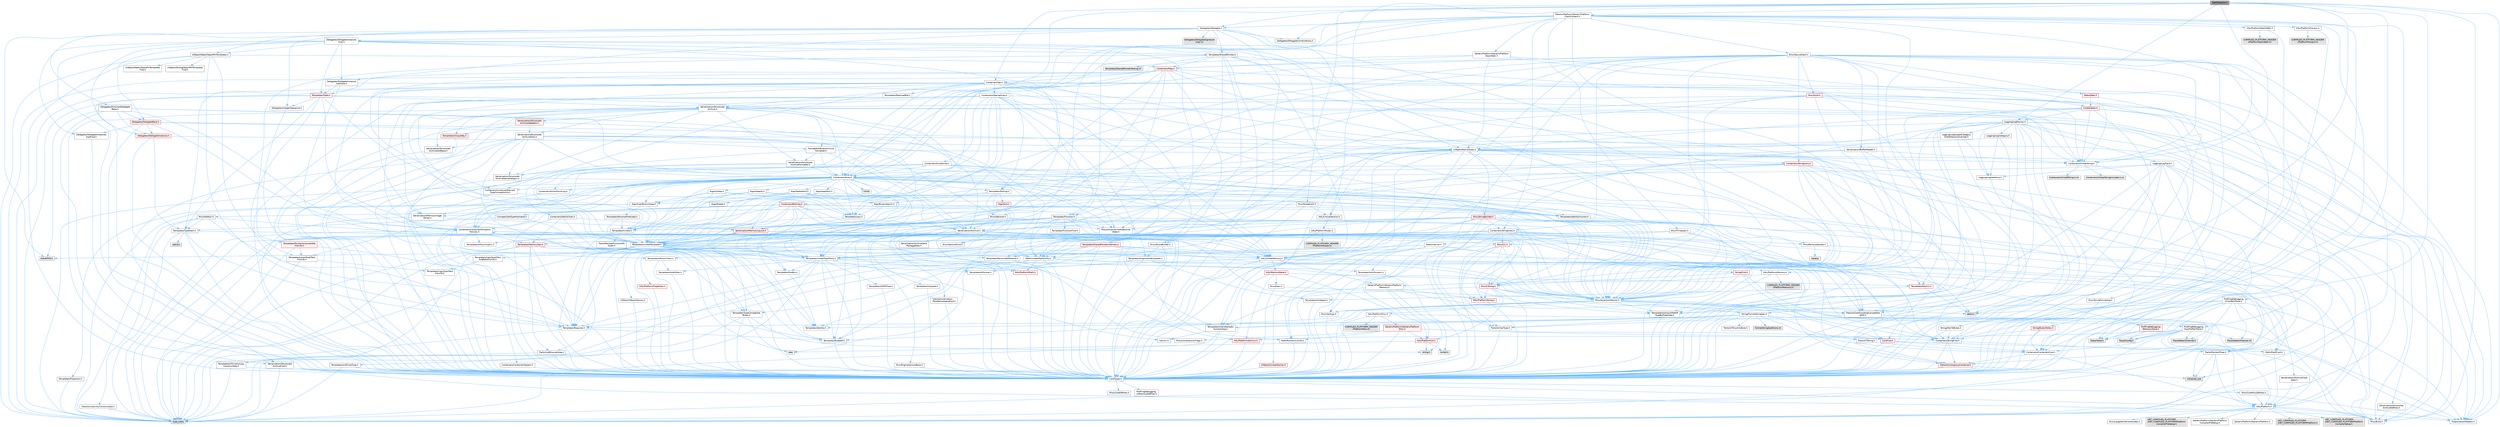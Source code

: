 digraph "StallDetector.h"
{
 // INTERACTIVE_SVG=YES
 // LATEX_PDF_SIZE
  bgcolor="transparent";
  edge [fontname=Helvetica,fontsize=10,labelfontname=Helvetica,labelfontsize=10];
  node [fontname=Helvetica,fontsize=10,shape=box,height=0.2,width=0.4];
  Node1 [id="Node000001",label="StallDetector.h",height=0.2,width=0.4,color="gray40", fillcolor="grey60", style="filled", fontcolor="black",tooltip=" "];
  Node1 -> Node2 [id="edge1_Node000001_Node000002",color="steelblue1",style="solid",tooltip=" "];
  Node2 [id="Node000002",label="Containers/Array.h",height=0.2,width=0.4,color="grey40", fillcolor="white", style="filled",URL="$df/dd0/Array_8h.html",tooltip=" "];
  Node2 -> Node3 [id="edge2_Node000002_Node000003",color="steelblue1",style="solid",tooltip=" "];
  Node3 [id="Node000003",label="CoreTypes.h",height=0.2,width=0.4,color="grey40", fillcolor="white", style="filled",URL="$dc/dec/CoreTypes_8h.html",tooltip=" "];
  Node3 -> Node4 [id="edge3_Node000003_Node000004",color="steelblue1",style="solid",tooltip=" "];
  Node4 [id="Node000004",label="HAL/Platform.h",height=0.2,width=0.4,color="grey40", fillcolor="white", style="filled",URL="$d9/dd0/Platform_8h.html",tooltip=" "];
  Node4 -> Node5 [id="edge4_Node000004_Node000005",color="steelblue1",style="solid",tooltip=" "];
  Node5 [id="Node000005",label="Misc/Build.h",height=0.2,width=0.4,color="grey40", fillcolor="white", style="filled",URL="$d3/dbb/Build_8h.html",tooltip=" "];
  Node4 -> Node6 [id="edge5_Node000004_Node000006",color="steelblue1",style="solid",tooltip=" "];
  Node6 [id="Node000006",label="Misc/LargeWorldCoordinates.h",height=0.2,width=0.4,color="grey40", fillcolor="white", style="filled",URL="$d2/dcb/LargeWorldCoordinates_8h.html",tooltip=" "];
  Node4 -> Node7 [id="edge6_Node000004_Node000007",color="steelblue1",style="solid",tooltip=" "];
  Node7 [id="Node000007",label="type_traits",height=0.2,width=0.4,color="grey60", fillcolor="#E0E0E0", style="filled",tooltip=" "];
  Node4 -> Node8 [id="edge7_Node000004_Node000008",color="steelblue1",style="solid",tooltip=" "];
  Node8 [id="Node000008",label="PreprocessorHelpers.h",height=0.2,width=0.4,color="grey40", fillcolor="white", style="filled",URL="$db/ddb/PreprocessorHelpers_8h.html",tooltip=" "];
  Node4 -> Node9 [id="edge8_Node000004_Node000009",color="steelblue1",style="solid",tooltip=" "];
  Node9 [id="Node000009",label="UBT_COMPILED_PLATFORM\l/UBT_COMPILED_PLATFORMPlatform\lCompilerPreSetup.h",height=0.2,width=0.4,color="grey60", fillcolor="#E0E0E0", style="filled",tooltip=" "];
  Node4 -> Node10 [id="edge9_Node000004_Node000010",color="steelblue1",style="solid",tooltip=" "];
  Node10 [id="Node000010",label="GenericPlatform/GenericPlatform\lCompilerPreSetup.h",height=0.2,width=0.4,color="grey40", fillcolor="white", style="filled",URL="$d9/dc8/GenericPlatformCompilerPreSetup_8h.html",tooltip=" "];
  Node4 -> Node11 [id="edge10_Node000004_Node000011",color="steelblue1",style="solid",tooltip=" "];
  Node11 [id="Node000011",label="GenericPlatform/GenericPlatform.h",height=0.2,width=0.4,color="grey40", fillcolor="white", style="filled",URL="$d6/d84/GenericPlatform_8h.html",tooltip=" "];
  Node4 -> Node12 [id="edge11_Node000004_Node000012",color="steelblue1",style="solid",tooltip=" "];
  Node12 [id="Node000012",label="UBT_COMPILED_PLATFORM\l/UBT_COMPILED_PLATFORMPlatform.h",height=0.2,width=0.4,color="grey60", fillcolor="#E0E0E0", style="filled",tooltip=" "];
  Node4 -> Node13 [id="edge12_Node000004_Node000013",color="steelblue1",style="solid",tooltip=" "];
  Node13 [id="Node000013",label="UBT_COMPILED_PLATFORM\l/UBT_COMPILED_PLATFORMPlatform\lCompilerSetup.h",height=0.2,width=0.4,color="grey60", fillcolor="#E0E0E0", style="filled",tooltip=" "];
  Node3 -> Node14 [id="edge13_Node000003_Node000014",color="steelblue1",style="solid",tooltip=" "];
  Node14 [id="Node000014",label="ProfilingDebugging\l/UMemoryDefines.h",height=0.2,width=0.4,color="grey40", fillcolor="white", style="filled",URL="$d2/da2/UMemoryDefines_8h.html",tooltip=" "];
  Node3 -> Node15 [id="edge14_Node000003_Node000015",color="steelblue1",style="solid",tooltip=" "];
  Node15 [id="Node000015",label="Misc/CoreMiscDefines.h",height=0.2,width=0.4,color="grey40", fillcolor="white", style="filled",URL="$da/d38/CoreMiscDefines_8h.html",tooltip=" "];
  Node15 -> Node4 [id="edge15_Node000015_Node000004",color="steelblue1",style="solid",tooltip=" "];
  Node15 -> Node8 [id="edge16_Node000015_Node000008",color="steelblue1",style="solid",tooltip=" "];
  Node3 -> Node16 [id="edge17_Node000003_Node000016",color="steelblue1",style="solid",tooltip=" "];
  Node16 [id="Node000016",label="Misc/CoreDefines.h",height=0.2,width=0.4,color="grey40", fillcolor="white", style="filled",URL="$d3/dd2/CoreDefines_8h.html",tooltip=" "];
  Node2 -> Node17 [id="edge18_Node000002_Node000017",color="steelblue1",style="solid",tooltip=" "];
  Node17 [id="Node000017",label="Misc/AssertionMacros.h",height=0.2,width=0.4,color="grey40", fillcolor="white", style="filled",URL="$d0/dfa/AssertionMacros_8h.html",tooltip=" "];
  Node17 -> Node3 [id="edge19_Node000017_Node000003",color="steelblue1",style="solid",tooltip=" "];
  Node17 -> Node4 [id="edge20_Node000017_Node000004",color="steelblue1",style="solid",tooltip=" "];
  Node17 -> Node18 [id="edge21_Node000017_Node000018",color="steelblue1",style="solid",tooltip=" "];
  Node18 [id="Node000018",label="HAL/PlatformMisc.h",height=0.2,width=0.4,color="grey40", fillcolor="white", style="filled",URL="$d0/df5/PlatformMisc_8h.html",tooltip=" "];
  Node18 -> Node3 [id="edge22_Node000018_Node000003",color="steelblue1",style="solid",tooltip=" "];
  Node18 -> Node19 [id="edge23_Node000018_Node000019",color="steelblue1",style="solid",tooltip=" "];
  Node19 [id="Node000019",label="GenericPlatform/GenericPlatform\lMisc.h",height=0.2,width=0.4,color="red", fillcolor="#FFF0F0", style="filled",URL="$db/d9a/GenericPlatformMisc_8h.html",tooltip=" "];
  Node19 -> Node20 [id="edge24_Node000019_Node000020",color="steelblue1",style="solid",tooltip=" "];
  Node20 [id="Node000020",label="Containers/StringFwd.h",height=0.2,width=0.4,color="grey40", fillcolor="white", style="filled",URL="$df/d37/StringFwd_8h.html",tooltip=" "];
  Node20 -> Node3 [id="edge25_Node000020_Node000003",color="steelblue1",style="solid",tooltip=" "];
  Node20 -> Node21 [id="edge26_Node000020_Node000021",color="steelblue1",style="solid",tooltip=" "];
  Node21 [id="Node000021",label="Traits/ElementType.h",height=0.2,width=0.4,color="grey40", fillcolor="white", style="filled",URL="$d5/d4f/ElementType_8h.html",tooltip=" "];
  Node21 -> Node4 [id="edge27_Node000021_Node000004",color="steelblue1",style="solid",tooltip=" "];
  Node21 -> Node22 [id="edge28_Node000021_Node000022",color="steelblue1",style="solid",tooltip=" "];
  Node22 [id="Node000022",label="initializer_list",height=0.2,width=0.4,color="grey60", fillcolor="#E0E0E0", style="filled",tooltip=" "];
  Node21 -> Node7 [id="edge29_Node000021_Node000007",color="steelblue1",style="solid",tooltip=" "];
  Node20 -> Node23 [id="edge30_Node000020_Node000023",color="steelblue1",style="solid",tooltip=" "];
  Node23 [id="Node000023",label="Traits/IsContiguousContainer.h",height=0.2,width=0.4,color="red", fillcolor="#FFF0F0", style="filled",URL="$d5/d3c/IsContiguousContainer_8h.html",tooltip=" "];
  Node23 -> Node3 [id="edge31_Node000023_Node000003",color="steelblue1",style="solid",tooltip=" "];
  Node23 -> Node22 [id="edge32_Node000023_Node000022",color="steelblue1",style="solid",tooltip=" "];
  Node19 -> Node25 [id="edge33_Node000019_Node000025",color="steelblue1",style="solid",tooltip=" "];
  Node25 [id="Node000025",label="CoreFwd.h",height=0.2,width=0.4,color="red", fillcolor="#FFF0F0", style="filled",URL="$d1/d1e/CoreFwd_8h.html",tooltip=" "];
  Node25 -> Node3 [id="edge34_Node000025_Node000003",color="steelblue1",style="solid",tooltip=" "];
  Node25 -> Node26 [id="edge35_Node000025_Node000026",color="steelblue1",style="solid",tooltip=" "];
  Node26 [id="Node000026",label="Containers/ContainersFwd.h",height=0.2,width=0.4,color="grey40", fillcolor="white", style="filled",URL="$d4/d0a/ContainersFwd_8h.html",tooltip=" "];
  Node26 -> Node4 [id="edge36_Node000026_Node000004",color="steelblue1",style="solid",tooltip=" "];
  Node26 -> Node3 [id="edge37_Node000026_Node000003",color="steelblue1",style="solid",tooltip=" "];
  Node26 -> Node23 [id="edge38_Node000026_Node000023",color="steelblue1",style="solid",tooltip=" "];
  Node25 -> Node27 [id="edge39_Node000025_Node000027",color="steelblue1",style="solid",tooltip=" "];
  Node27 [id="Node000027",label="Math/MathFwd.h",height=0.2,width=0.4,color="grey40", fillcolor="white", style="filled",URL="$d2/d10/MathFwd_8h.html",tooltip=" "];
  Node27 -> Node4 [id="edge40_Node000027_Node000004",color="steelblue1",style="solid",tooltip=" "];
  Node19 -> Node3 [id="edge41_Node000019_Node000003",color="steelblue1",style="solid",tooltip=" "];
  Node19 -> Node30 [id="edge42_Node000019_Node000030",color="steelblue1",style="solid",tooltip=" "];
  Node30 [id="Node000030",label="HAL/PlatformCrt.h",height=0.2,width=0.4,color="red", fillcolor="#FFF0F0", style="filled",URL="$d8/d75/PlatformCrt_8h.html",tooltip=" "];
  Node30 -> Node31 [id="edge43_Node000030_Node000031",color="steelblue1",style="solid",tooltip=" "];
  Node31 [id="Node000031",label="new",height=0.2,width=0.4,color="grey60", fillcolor="#E0E0E0", style="filled",tooltip=" "];
  Node30 -> Node32 [id="edge44_Node000030_Node000032",color="steelblue1",style="solid",tooltip=" "];
  Node32 [id="Node000032",label="wchar.h",height=0.2,width=0.4,color="grey60", fillcolor="#E0E0E0", style="filled",tooltip=" "];
  Node30 -> Node39 [id="edge45_Node000030_Node000039",color="steelblue1",style="solid",tooltip=" "];
  Node39 [id="Node000039",label="string.h",height=0.2,width=0.4,color="grey60", fillcolor="#E0E0E0", style="filled",tooltip=" "];
  Node19 -> Node40 [id="edge46_Node000019_Node000040",color="steelblue1",style="solid",tooltip=" "];
  Node40 [id="Node000040",label="Math/NumericLimits.h",height=0.2,width=0.4,color="grey40", fillcolor="white", style="filled",URL="$df/d1b/NumericLimits_8h.html",tooltip=" "];
  Node40 -> Node3 [id="edge47_Node000040_Node000003",color="steelblue1",style="solid",tooltip=" "];
  Node19 -> Node41 [id="edge48_Node000019_Node000041",color="steelblue1",style="solid",tooltip=" "];
  Node41 [id="Node000041",label="Misc/CompressionFlags.h",height=0.2,width=0.4,color="grey40", fillcolor="white", style="filled",URL="$d9/d76/CompressionFlags_8h.html",tooltip=" "];
  Node18 -> Node45 [id="edge49_Node000018_Node000045",color="steelblue1",style="solid",tooltip=" "];
  Node45 [id="Node000045",label="COMPILED_PLATFORM_HEADER\l(PlatformMisc.h)",height=0.2,width=0.4,color="grey60", fillcolor="#E0E0E0", style="filled",tooltip=" "];
  Node18 -> Node46 [id="edge50_Node000018_Node000046",color="steelblue1",style="solid",tooltip=" "];
  Node46 [id="Node000046",label="ProfilingDebugging\l/CpuProfilerTrace.h",height=0.2,width=0.4,color="grey40", fillcolor="white", style="filled",URL="$da/dcb/CpuProfilerTrace_8h.html",tooltip=" "];
  Node46 -> Node3 [id="edge51_Node000046_Node000003",color="steelblue1",style="solid",tooltip=" "];
  Node46 -> Node26 [id="edge52_Node000046_Node000026",color="steelblue1",style="solid",tooltip=" "];
  Node46 -> Node47 [id="edge53_Node000046_Node000047",color="steelblue1",style="solid",tooltip=" "];
  Node47 [id="Node000047",label="HAL/PlatformAtomics.h",height=0.2,width=0.4,color="red", fillcolor="#FFF0F0", style="filled",URL="$d3/d36/PlatformAtomics_8h.html",tooltip=" "];
  Node47 -> Node3 [id="edge54_Node000047_Node000003",color="steelblue1",style="solid",tooltip=" "];
  Node46 -> Node8 [id="edge55_Node000046_Node000008",color="steelblue1",style="solid",tooltip=" "];
  Node46 -> Node5 [id="edge56_Node000046_Node000005",color="steelblue1",style="solid",tooltip=" "];
  Node46 -> Node50 [id="edge57_Node000046_Node000050",color="steelblue1",style="solid",tooltip=" "];
  Node50 [id="Node000050",label="Trace/Config.h",height=0.2,width=0.4,color="grey60", fillcolor="#E0E0E0", style="filled",tooltip=" "];
  Node46 -> Node51 [id="edge58_Node000046_Node000051",color="steelblue1",style="solid",tooltip=" "];
  Node51 [id="Node000051",label="Trace/Detail/Channel.h",height=0.2,width=0.4,color="grey60", fillcolor="#E0E0E0", style="filled",tooltip=" "];
  Node46 -> Node52 [id="edge59_Node000046_Node000052",color="steelblue1",style="solid",tooltip=" "];
  Node52 [id="Node000052",label="Trace/Detail/Channel.inl",height=0.2,width=0.4,color="grey60", fillcolor="#E0E0E0", style="filled",tooltip=" "];
  Node46 -> Node53 [id="edge60_Node000046_Node000053",color="steelblue1",style="solid",tooltip=" "];
  Node53 [id="Node000053",label="Trace/Trace.h",height=0.2,width=0.4,color="grey60", fillcolor="#E0E0E0", style="filled",tooltip=" "];
  Node17 -> Node8 [id="edge61_Node000017_Node000008",color="steelblue1",style="solid",tooltip=" "];
  Node17 -> Node54 [id="edge62_Node000017_Node000054",color="steelblue1",style="solid",tooltip=" "];
  Node54 [id="Node000054",label="Templates/EnableIf.h",height=0.2,width=0.4,color="grey40", fillcolor="white", style="filled",URL="$d7/d60/EnableIf_8h.html",tooltip=" "];
  Node54 -> Node3 [id="edge63_Node000054_Node000003",color="steelblue1",style="solid",tooltip=" "];
  Node17 -> Node55 [id="edge64_Node000017_Node000055",color="steelblue1",style="solid",tooltip=" "];
  Node55 [id="Node000055",label="Templates/IsArrayOrRefOf\lTypeByPredicate.h",height=0.2,width=0.4,color="grey40", fillcolor="white", style="filled",URL="$d6/da1/IsArrayOrRefOfTypeByPredicate_8h.html",tooltip=" "];
  Node55 -> Node3 [id="edge65_Node000055_Node000003",color="steelblue1",style="solid",tooltip=" "];
  Node17 -> Node56 [id="edge66_Node000017_Node000056",color="steelblue1",style="solid",tooltip=" "];
  Node56 [id="Node000056",label="Templates/IsValidVariadic\lFunctionArg.h",height=0.2,width=0.4,color="grey40", fillcolor="white", style="filled",URL="$d0/dc8/IsValidVariadicFunctionArg_8h.html",tooltip=" "];
  Node56 -> Node3 [id="edge67_Node000056_Node000003",color="steelblue1",style="solid",tooltip=" "];
  Node56 -> Node57 [id="edge68_Node000056_Node000057",color="steelblue1",style="solid",tooltip=" "];
  Node57 [id="Node000057",label="IsEnum.h",height=0.2,width=0.4,color="grey40", fillcolor="white", style="filled",URL="$d4/de5/IsEnum_8h.html",tooltip=" "];
  Node56 -> Node7 [id="edge69_Node000056_Node000007",color="steelblue1",style="solid",tooltip=" "];
  Node17 -> Node58 [id="edge70_Node000017_Node000058",color="steelblue1",style="solid",tooltip=" "];
  Node58 [id="Node000058",label="Traits/IsCharEncodingCompatible\lWith.h",height=0.2,width=0.4,color="grey40", fillcolor="white", style="filled",URL="$df/dd1/IsCharEncodingCompatibleWith_8h.html",tooltip=" "];
  Node58 -> Node7 [id="edge71_Node000058_Node000007",color="steelblue1",style="solid",tooltip=" "];
  Node58 -> Node59 [id="edge72_Node000058_Node000059",color="steelblue1",style="solid",tooltip=" "];
  Node59 [id="Node000059",label="Traits/IsCharType.h",height=0.2,width=0.4,color="grey40", fillcolor="white", style="filled",URL="$db/d51/IsCharType_8h.html",tooltip=" "];
  Node59 -> Node3 [id="edge73_Node000059_Node000003",color="steelblue1",style="solid",tooltip=" "];
  Node17 -> Node60 [id="edge74_Node000017_Node000060",color="steelblue1",style="solid",tooltip=" "];
  Node60 [id="Node000060",label="Misc/VarArgs.h",height=0.2,width=0.4,color="grey40", fillcolor="white", style="filled",URL="$d5/d6f/VarArgs_8h.html",tooltip=" "];
  Node60 -> Node3 [id="edge75_Node000060_Node000003",color="steelblue1",style="solid",tooltip=" "];
  Node17 -> Node61 [id="edge76_Node000017_Node000061",color="steelblue1",style="solid",tooltip=" "];
  Node61 [id="Node000061",label="String/FormatStringSan.h",height=0.2,width=0.4,color="grey40", fillcolor="white", style="filled",URL="$d3/d8b/FormatStringSan_8h.html",tooltip=" "];
  Node61 -> Node7 [id="edge77_Node000061_Node000007",color="steelblue1",style="solid",tooltip=" "];
  Node61 -> Node3 [id="edge78_Node000061_Node000003",color="steelblue1",style="solid",tooltip=" "];
  Node61 -> Node62 [id="edge79_Node000061_Node000062",color="steelblue1",style="solid",tooltip=" "];
  Node62 [id="Node000062",label="Templates/Requires.h",height=0.2,width=0.4,color="grey40", fillcolor="white", style="filled",URL="$dc/d96/Requires_8h.html",tooltip=" "];
  Node62 -> Node54 [id="edge80_Node000062_Node000054",color="steelblue1",style="solid",tooltip=" "];
  Node62 -> Node7 [id="edge81_Node000062_Node000007",color="steelblue1",style="solid",tooltip=" "];
  Node61 -> Node63 [id="edge82_Node000061_Node000063",color="steelblue1",style="solid",tooltip=" "];
  Node63 [id="Node000063",label="Templates/Identity.h",height=0.2,width=0.4,color="grey40", fillcolor="white", style="filled",URL="$d0/dd5/Identity_8h.html",tooltip=" "];
  Node61 -> Node56 [id="edge83_Node000061_Node000056",color="steelblue1",style="solid",tooltip=" "];
  Node61 -> Node59 [id="edge84_Node000061_Node000059",color="steelblue1",style="solid",tooltip=" "];
  Node61 -> Node64 [id="edge85_Node000061_Node000064",color="steelblue1",style="solid",tooltip=" "];
  Node64 [id="Node000064",label="Traits/IsTEnumAsByte.h",height=0.2,width=0.4,color="grey40", fillcolor="white", style="filled",URL="$d1/de6/IsTEnumAsByte_8h.html",tooltip=" "];
  Node61 -> Node65 [id="edge86_Node000061_Node000065",color="steelblue1",style="solid",tooltip=" "];
  Node65 [id="Node000065",label="Traits/IsTString.h",height=0.2,width=0.4,color="grey40", fillcolor="white", style="filled",URL="$d0/df8/IsTString_8h.html",tooltip=" "];
  Node65 -> Node26 [id="edge87_Node000065_Node000026",color="steelblue1",style="solid",tooltip=" "];
  Node61 -> Node26 [id="edge88_Node000061_Node000026",color="steelblue1",style="solid",tooltip=" "];
  Node61 -> Node66 [id="edge89_Node000061_Node000066",color="steelblue1",style="solid",tooltip=" "];
  Node66 [id="Node000066",label="FormatStringSanErrors.inl",height=0.2,width=0.4,color="grey60", fillcolor="#E0E0E0", style="filled",tooltip=" "];
  Node17 -> Node67 [id="edge90_Node000017_Node000067",color="steelblue1",style="solid",tooltip=" "];
  Node67 [id="Node000067",label="atomic",height=0.2,width=0.4,color="grey60", fillcolor="#E0E0E0", style="filled",tooltip=" "];
  Node2 -> Node68 [id="edge91_Node000002_Node000068",color="steelblue1",style="solid",tooltip=" "];
  Node68 [id="Node000068",label="Misc/IntrusiveUnsetOptional\lState.h",height=0.2,width=0.4,color="grey40", fillcolor="white", style="filled",URL="$d2/d0a/IntrusiveUnsetOptionalState_8h.html",tooltip=" "];
  Node68 -> Node69 [id="edge92_Node000068_Node000069",color="steelblue1",style="solid",tooltip=" "];
  Node69 [id="Node000069",label="Misc/OptionalFwd.h",height=0.2,width=0.4,color="grey40", fillcolor="white", style="filled",URL="$dc/d50/OptionalFwd_8h.html",tooltip=" "];
  Node2 -> Node70 [id="edge93_Node000002_Node000070",color="steelblue1",style="solid",tooltip=" "];
  Node70 [id="Node000070",label="Misc/ReverseIterate.h",height=0.2,width=0.4,color="grey40", fillcolor="white", style="filled",URL="$db/de3/ReverseIterate_8h.html",tooltip=" "];
  Node70 -> Node4 [id="edge94_Node000070_Node000004",color="steelblue1",style="solid",tooltip=" "];
  Node70 -> Node71 [id="edge95_Node000070_Node000071",color="steelblue1",style="solid",tooltip=" "];
  Node71 [id="Node000071",label="iterator",height=0.2,width=0.4,color="grey60", fillcolor="#E0E0E0", style="filled",tooltip=" "];
  Node2 -> Node72 [id="edge96_Node000002_Node000072",color="steelblue1",style="solid",tooltip=" "];
  Node72 [id="Node000072",label="HAL/UnrealMemory.h",height=0.2,width=0.4,color="grey40", fillcolor="white", style="filled",URL="$d9/d96/UnrealMemory_8h.html",tooltip=" "];
  Node72 -> Node3 [id="edge97_Node000072_Node000003",color="steelblue1",style="solid",tooltip=" "];
  Node72 -> Node73 [id="edge98_Node000072_Node000073",color="steelblue1",style="solid",tooltip=" "];
  Node73 [id="Node000073",label="GenericPlatform/GenericPlatform\lMemory.h",height=0.2,width=0.4,color="grey40", fillcolor="white", style="filled",URL="$dd/d22/GenericPlatformMemory_8h.html",tooltip=" "];
  Node73 -> Node25 [id="edge99_Node000073_Node000025",color="steelblue1",style="solid",tooltip=" "];
  Node73 -> Node3 [id="edge100_Node000073_Node000003",color="steelblue1",style="solid",tooltip=" "];
  Node73 -> Node74 [id="edge101_Node000073_Node000074",color="steelblue1",style="solid",tooltip=" "];
  Node74 [id="Node000074",label="HAL/PlatformString.h",height=0.2,width=0.4,color="red", fillcolor="#FFF0F0", style="filled",URL="$db/db5/PlatformString_8h.html",tooltip=" "];
  Node74 -> Node3 [id="edge102_Node000074_Node000003",color="steelblue1",style="solid",tooltip=" "];
  Node73 -> Node39 [id="edge103_Node000073_Node000039",color="steelblue1",style="solid",tooltip=" "];
  Node73 -> Node32 [id="edge104_Node000073_Node000032",color="steelblue1",style="solid",tooltip=" "];
  Node72 -> Node76 [id="edge105_Node000072_Node000076",color="steelblue1",style="solid",tooltip=" "];
  Node76 [id="Node000076",label="HAL/MemoryBase.h",height=0.2,width=0.4,color="red", fillcolor="#FFF0F0", style="filled",URL="$d6/d9f/MemoryBase_8h.html",tooltip=" "];
  Node76 -> Node3 [id="edge106_Node000076_Node000003",color="steelblue1",style="solid",tooltip=" "];
  Node76 -> Node47 [id="edge107_Node000076_Node000047",color="steelblue1",style="solid",tooltip=" "];
  Node76 -> Node30 [id="edge108_Node000076_Node000030",color="steelblue1",style="solid",tooltip=" "];
  Node76 -> Node77 [id="edge109_Node000076_Node000077",color="steelblue1",style="solid",tooltip=" "];
  Node77 [id="Node000077",label="Misc/Exec.h",height=0.2,width=0.4,color="grey40", fillcolor="white", style="filled",URL="$de/ddb/Exec_8h.html",tooltip=" "];
  Node77 -> Node3 [id="edge110_Node000077_Node000003",color="steelblue1",style="solid",tooltip=" "];
  Node77 -> Node17 [id="edge111_Node000077_Node000017",color="steelblue1",style="solid",tooltip=" "];
  Node76 -> Node80 [id="edge112_Node000076_Node000080",color="steelblue1",style="solid",tooltip=" "];
  Node80 [id="Node000080",label="Templates/Atomic.h",height=0.2,width=0.4,color="red", fillcolor="#FFF0F0", style="filled",URL="$d3/d91/Atomic_8h.html",tooltip=" "];
  Node80 -> Node83 [id="edge113_Node000080_Node000083",color="steelblue1",style="solid",tooltip=" "];
  Node83 [id="Node000083",label="Templates/IsIntegral.h",height=0.2,width=0.4,color="grey40", fillcolor="white", style="filled",URL="$da/d64/IsIntegral_8h.html",tooltip=" "];
  Node83 -> Node3 [id="edge114_Node000083_Node000003",color="steelblue1",style="solid",tooltip=" "];
  Node80 -> Node67 [id="edge115_Node000080_Node000067",color="steelblue1",style="solid",tooltip=" "];
  Node72 -> Node89 [id="edge116_Node000072_Node000089",color="steelblue1",style="solid",tooltip=" "];
  Node89 [id="Node000089",label="HAL/PlatformMemory.h",height=0.2,width=0.4,color="grey40", fillcolor="white", style="filled",URL="$de/d68/PlatformMemory_8h.html",tooltip=" "];
  Node89 -> Node3 [id="edge117_Node000089_Node000003",color="steelblue1",style="solid",tooltip=" "];
  Node89 -> Node73 [id="edge118_Node000089_Node000073",color="steelblue1",style="solid",tooltip=" "];
  Node89 -> Node90 [id="edge119_Node000089_Node000090",color="steelblue1",style="solid",tooltip=" "];
  Node90 [id="Node000090",label="COMPILED_PLATFORM_HEADER\l(PlatformMemory.h)",height=0.2,width=0.4,color="grey60", fillcolor="#E0E0E0", style="filled",tooltip=" "];
  Node72 -> Node91 [id="edge120_Node000072_Node000091",color="steelblue1",style="solid",tooltip=" "];
  Node91 [id="Node000091",label="ProfilingDebugging\l/MemoryTrace.h",height=0.2,width=0.4,color="red", fillcolor="#FFF0F0", style="filled",URL="$da/dd7/MemoryTrace_8h.html",tooltip=" "];
  Node91 -> Node4 [id="edge121_Node000091_Node000004",color="steelblue1",style="solid",tooltip=" "];
  Node91 -> Node50 [id="edge122_Node000091_Node000050",color="steelblue1",style="solid",tooltip=" "];
  Node91 -> Node53 [id="edge123_Node000091_Node000053",color="steelblue1",style="solid",tooltip=" "];
  Node72 -> Node92 [id="edge124_Node000072_Node000092",color="steelblue1",style="solid",tooltip=" "];
  Node92 [id="Node000092",label="Templates/IsPointer.h",height=0.2,width=0.4,color="grey40", fillcolor="white", style="filled",URL="$d7/d05/IsPointer_8h.html",tooltip=" "];
  Node92 -> Node3 [id="edge125_Node000092_Node000003",color="steelblue1",style="solid",tooltip=" "];
  Node2 -> Node93 [id="edge126_Node000002_Node000093",color="steelblue1",style="solid",tooltip=" "];
  Node93 [id="Node000093",label="Templates/UnrealTypeTraits.h",height=0.2,width=0.4,color="grey40", fillcolor="white", style="filled",URL="$d2/d2d/UnrealTypeTraits_8h.html",tooltip=" "];
  Node93 -> Node3 [id="edge127_Node000093_Node000003",color="steelblue1",style="solid",tooltip=" "];
  Node93 -> Node92 [id="edge128_Node000093_Node000092",color="steelblue1",style="solid",tooltip=" "];
  Node93 -> Node17 [id="edge129_Node000093_Node000017",color="steelblue1",style="solid",tooltip=" "];
  Node93 -> Node85 [id="edge130_Node000093_Node000085",color="steelblue1",style="solid",tooltip=" "];
  Node85 [id="Node000085",label="Templates/AndOrNot.h",height=0.2,width=0.4,color="grey40", fillcolor="white", style="filled",URL="$db/d0a/AndOrNot_8h.html",tooltip=" "];
  Node85 -> Node3 [id="edge131_Node000085_Node000003",color="steelblue1",style="solid",tooltip=" "];
  Node93 -> Node54 [id="edge132_Node000093_Node000054",color="steelblue1",style="solid",tooltip=" "];
  Node93 -> Node94 [id="edge133_Node000093_Node000094",color="steelblue1",style="solid",tooltip=" "];
  Node94 [id="Node000094",label="Templates/IsArithmetic.h",height=0.2,width=0.4,color="grey40", fillcolor="white", style="filled",URL="$d2/d5d/IsArithmetic_8h.html",tooltip=" "];
  Node94 -> Node3 [id="edge134_Node000094_Node000003",color="steelblue1",style="solid",tooltip=" "];
  Node93 -> Node57 [id="edge135_Node000093_Node000057",color="steelblue1",style="solid",tooltip=" "];
  Node93 -> Node95 [id="edge136_Node000093_Node000095",color="steelblue1",style="solid",tooltip=" "];
  Node95 [id="Node000095",label="Templates/Models.h",height=0.2,width=0.4,color="grey40", fillcolor="white", style="filled",URL="$d3/d0c/Models_8h.html",tooltip=" "];
  Node95 -> Node63 [id="edge137_Node000095_Node000063",color="steelblue1",style="solid",tooltip=" "];
  Node93 -> Node96 [id="edge138_Node000093_Node000096",color="steelblue1",style="solid",tooltip=" "];
  Node96 [id="Node000096",label="Templates/IsPODType.h",height=0.2,width=0.4,color="grey40", fillcolor="white", style="filled",URL="$d7/db1/IsPODType_8h.html",tooltip=" "];
  Node96 -> Node3 [id="edge139_Node000096_Node000003",color="steelblue1",style="solid",tooltip=" "];
  Node93 -> Node97 [id="edge140_Node000093_Node000097",color="steelblue1",style="solid",tooltip=" "];
  Node97 [id="Node000097",label="Templates/IsUECoreType.h",height=0.2,width=0.4,color="grey40", fillcolor="white", style="filled",URL="$d1/db8/IsUECoreType_8h.html",tooltip=" "];
  Node97 -> Node3 [id="edge141_Node000097_Node000003",color="steelblue1",style="solid",tooltip=" "];
  Node97 -> Node7 [id="edge142_Node000097_Node000007",color="steelblue1",style="solid",tooltip=" "];
  Node93 -> Node86 [id="edge143_Node000093_Node000086",color="steelblue1",style="solid",tooltip=" "];
  Node86 [id="Node000086",label="Templates/IsTriviallyCopy\lConstructible.h",height=0.2,width=0.4,color="grey40", fillcolor="white", style="filled",URL="$d3/d78/IsTriviallyCopyConstructible_8h.html",tooltip=" "];
  Node86 -> Node3 [id="edge144_Node000086_Node000003",color="steelblue1",style="solid",tooltip=" "];
  Node86 -> Node7 [id="edge145_Node000086_Node000007",color="steelblue1",style="solid",tooltip=" "];
  Node2 -> Node98 [id="edge146_Node000002_Node000098",color="steelblue1",style="solid",tooltip=" "];
  Node98 [id="Node000098",label="Templates/UnrealTemplate.h",height=0.2,width=0.4,color="grey40", fillcolor="white", style="filled",URL="$d4/d24/UnrealTemplate_8h.html",tooltip=" "];
  Node98 -> Node3 [id="edge147_Node000098_Node000003",color="steelblue1",style="solid",tooltip=" "];
  Node98 -> Node92 [id="edge148_Node000098_Node000092",color="steelblue1",style="solid",tooltip=" "];
  Node98 -> Node72 [id="edge149_Node000098_Node000072",color="steelblue1",style="solid",tooltip=" "];
  Node98 -> Node99 [id="edge150_Node000098_Node000099",color="steelblue1",style="solid",tooltip=" "];
  Node99 [id="Node000099",label="Templates/CopyQualifiers\lAndRefsFromTo.h",height=0.2,width=0.4,color="grey40", fillcolor="white", style="filled",URL="$d3/db3/CopyQualifiersAndRefsFromTo_8h.html",tooltip=" "];
  Node99 -> Node100 [id="edge151_Node000099_Node000100",color="steelblue1",style="solid",tooltip=" "];
  Node100 [id="Node000100",label="Templates/CopyQualifiers\lFromTo.h",height=0.2,width=0.4,color="grey40", fillcolor="white", style="filled",URL="$d5/db4/CopyQualifiersFromTo_8h.html",tooltip=" "];
  Node98 -> Node93 [id="edge152_Node000098_Node000093",color="steelblue1",style="solid",tooltip=" "];
  Node98 -> Node101 [id="edge153_Node000098_Node000101",color="steelblue1",style="solid",tooltip=" "];
  Node101 [id="Node000101",label="Templates/RemoveReference.h",height=0.2,width=0.4,color="grey40", fillcolor="white", style="filled",URL="$da/dbe/RemoveReference_8h.html",tooltip=" "];
  Node101 -> Node3 [id="edge154_Node000101_Node000003",color="steelblue1",style="solid",tooltip=" "];
  Node98 -> Node62 [id="edge155_Node000098_Node000062",color="steelblue1",style="solid",tooltip=" "];
  Node98 -> Node102 [id="edge156_Node000098_Node000102",color="steelblue1",style="solid",tooltip=" "];
  Node102 [id="Node000102",label="Templates/TypeCompatible\lBytes.h",height=0.2,width=0.4,color="grey40", fillcolor="white", style="filled",URL="$df/d0a/TypeCompatibleBytes_8h.html",tooltip=" "];
  Node102 -> Node3 [id="edge157_Node000102_Node000003",color="steelblue1",style="solid",tooltip=" "];
  Node102 -> Node39 [id="edge158_Node000102_Node000039",color="steelblue1",style="solid",tooltip=" "];
  Node102 -> Node31 [id="edge159_Node000102_Node000031",color="steelblue1",style="solid",tooltip=" "];
  Node102 -> Node7 [id="edge160_Node000102_Node000007",color="steelblue1",style="solid",tooltip=" "];
  Node98 -> Node63 [id="edge161_Node000098_Node000063",color="steelblue1",style="solid",tooltip=" "];
  Node98 -> Node23 [id="edge162_Node000098_Node000023",color="steelblue1",style="solid",tooltip=" "];
  Node98 -> Node103 [id="edge163_Node000098_Node000103",color="steelblue1",style="solid",tooltip=" "];
  Node103 [id="Node000103",label="Traits/UseBitwiseSwap.h",height=0.2,width=0.4,color="grey40", fillcolor="white", style="filled",URL="$db/df3/UseBitwiseSwap_8h.html",tooltip=" "];
  Node103 -> Node3 [id="edge164_Node000103_Node000003",color="steelblue1",style="solid",tooltip=" "];
  Node103 -> Node7 [id="edge165_Node000103_Node000007",color="steelblue1",style="solid",tooltip=" "];
  Node98 -> Node7 [id="edge166_Node000098_Node000007",color="steelblue1",style="solid",tooltip=" "];
  Node2 -> Node104 [id="edge167_Node000002_Node000104",color="steelblue1",style="solid",tooltip=" "];
  Node104 [id="Node000104",label="Containers/AllowShrinking.h",height=0.2,width=0.4,color="grey40", fillcolor="white", style="filled",URL="$d7/d1a/AllowShrinking_8h.html",tooltip=" "];
  Node104 -> Node3 [id="edge168_Node000104_Node000003",color="steelblue1",style="solid",tooltip=" "];
  Node2 -> Node105 [id="edge169_Node000002_Node000105",color="steelblue1",style="solid",tooltip=" "];
  Node105 [id="Node000105",label="Containers/ContainerAllocation\lPolicies.h",height=0.2,width=0.4,color="grey40", fillcolor="white", style="filled",URL="$d7/dff/ContainerAllocationPolicies_8h.html",tooltip=" "];
  Node105 -> Node3 [id="edge170_Node000105_Node000003",color="steelblue1",style="solid",tooltip=" "];
  Node105 -> Node106 [id="edge171_Node000105_Node000106",color="steelblue1",style="solid",tooltip=" "];
  Node106 [id="Node000106",label="Containers/ContainerHelpers.h",height=0.2,width=0.4,color="grey40", fillcolor="white", style="filled",URL="$d7/d33/ContainerHelpers_8h.html",tooltip=" "];
  Node106 -> Node3 [id="edge172_Node000106_Node000003",color="steelblue1",style="solid",tooltip=" "];
  Node105 -> Node105 [id="edge173_Node000105_Node000105",color="steelblue1",style="solid",tooltip=" "];
  Node105 -> Node107 [id="edge174_Node000105_Node000107",color="steelblue1",style="solid",tooltip=" "];
  Node107 [id="Node000107",label="HAL/PlatformMath.h",height=0.2,width=0.4,color="red", fillcolor="#FFF0F0", style="filled",URL="$dc/d53/PlatformMath_8h.html",tooltip=" "];
  Node107 -> Node3 [id="edge175_Node000107_Node000003",color="steelblue1",style="solid",tooltip=" "];
  Node105 -> Node72 [id="edge176_Node000105_Node000072",color="steelblue1",style="solid",tooltip=" "];
  Node105 -> Node40 [id="edge177_Node000105_Node000040",color="steelblue1",style="solid",tooltip=" "];
  Node105 -> Node17 [id="edge178_Node000105_Node000017",color="steelblue1",style="solid",tooltip=" "];
  Node105 -> Node115 [id="edge179_Node000105_Node000115",color="steelblue1",style="solid",tooltip=" "];
  Node115 [id="Node000115",label="Templates/IsPolymorphic.h",height=0.2,width=0.4,color="grey40", fillcolor="white", style="filled",URL="$dc/d20/IsPolymorphic_8h.html",tooltip=" "];
  Node105 -> Node116 [id="edge180_Node000105_Node000116",color="steelblue1",style="solid",tooltip=" "];
  Node116 [id="Node000116",label="Templates/MemoryOps.h",height=0.2,width=0.4,color="red", fillcolor="#FFF0F0", style="filled",URL="$db/dea/MemoryOps_8h.html",tooltip=" "];
  Node116 -> Node3 [id="edge181_Node000116_Node000003",color="steelblue1",style="solid",tooltip=" "];
  Node116 -> Node72 [id="edge182_Node000116_Node000072",color="steelblue1",style="solid",tooltip=" "];
  Node116 -> Node86 [id="edge183_Node000116_Node000086",color="steelblue1",style="solid",tooltip=" "];
  Node116 -> Node62 [id="edge184_Node000116_Node000062",color="steelblue1",style="solid",tooltip=" "];
  Node116 -> Node93 [id="edge185_Node000116_Node000093",color="steelblue1",style="solid",tooltip=" "];
  Node116 -> Node103 [id="edge186_Node000116_Node000103",color="steelblue1",style="solid",tooltip=" "];
  Node116 -> Node31 [id="edge187_Node000116_Node000031",color="steelblue1",style="solid",tooltip=" "];
  Node116 -> Node7 [id="edge188_Node000116_Node000007",color="steelblue1",style="solid",tooltip=" "];
  Node105 -> Node102 [id="edge189_Node000105_Node000102",color="steelblue1",style="solid",tooltip=" "];
  Node105 -> Node7 [id="edge190_Node000105_Node000007",color="steelblue1",style="solid",tooltip=" "];
  Node2 -> Node117 [id="edge191_Node000002_Node000117",color="steelblue1",style="solid",tooltip=" "];
  Node117 [id="Node000117",label="Containers/ContainerElement\lTypeCompatibility.h",height=0.2,width=0.4,color="grey40", fillcolor="white", style="filled",URL="$df/ddf/ContainerElementTypeCompatibility_8h.html",tooltip=" "];
  Node117 -> Node3 [id="edge192_Node000117_Node000003",color="steelblue1",style="solid",tooltip=" "];
  Node117 -> Node93 [id="edge193_Node000117_Node000093",color="steelblue1",style="solid",tooltip=" "];
  Node2 -> Node118 [id="edge194_Node000002_Node000118",color="steelblue1",style="solid",tooltip=" "];
  Node118 [id="Node000118",label="Serialization/Archive.h",height=0.2,width=0.4,color="grey40", fillcolor="white", style="filled",URL="$d7/d3b/Archive_8h.html",tooltip=" "];
  Node118 -> Node25 [id="edge195_Node000118_Node000025",color="steelblue1",style="solid",tooltip=" "];
  Node118 -> Node3 [id="edge196_Node000118_Node000003",color="steelblue1",style="solid",tooltip=" "];
  Node118 -> Node119 [id="edge197_Node000118_Node000119",color="steelblue1",style="solid",tooltip=" "];
  Node119 [id="Node000119",label="HAL/PlatformProperties.h",height=0.2,width=0.4,color="red", fillcolor="#FFF0F0", style="filled",URL="$d9/db0/PlatformProperties_8h.html",tooltip=" "];
  Node119 -> Node3 [id="edge198_Node000119_Node000003",color="steelblue1",style="solid",tooltip=" "];
  Node118 -> Node122 [id="edge199_Node000118_Node000122",color="steelblue1",style="solid",tooltip=" "];
  Node122 [id="Node000122",label="Internationalization\l/TextNamespaceFwd.h",height=0.2,width=0.4,color="grey40", fillcolor="white", style="filled",URL="$d8/d97/TextNamespaceFwd_8h.html",tooltip=" "];
  Node122 -> Node3 [id="edge200_Node000122_Node000003",color="steelblue1",style="solid",tooltip=" "];
  Node118 -> Node27 [id="edge201_Node000118_Node000027",color="steelblue1",style="solid",tooltip=" "];
  Node118 -> Node17 [id="edge202_Node000118_Node000017",color="steelblue1",style="solid",tooltip=" "];
  Node118 -> Node5 [id="edge203_Node000118_Node000005",color="steelblue1",style="solid",tooltip=" "];
  Node118 -> Node41 [id="edge204_Node000118_Node000041",color="steelblue1",style="solid",tooltip=" "];
  Node118 -> Node123 [id="edge205_Node000118_Node000123",color="steelblue1",style="solid",tooltip=" "];
  Node123 [id="Node000123",label="Misc/EngineVersionBase.h",height=0.2,width=0.4,color="grey40", fillcolor="white", style="filled",URL="$d5/d2b/EngineVersionBase_8h.html",tooltip=" "];
  Node123 -> Node3 [id="edge206_Node000123_Node000003",color="steelblue1",style="solid",tooltip=" "];
  Node118 -> Node60 [id="edge207_Node000118_Node000060",color="steelblue1",style="solid",tooltip=" "];
  Node118 -> Node124 [id="edge208_Node000118_Node000124",color="steelblue1",style="solid",tooltip=" "];
  Node124 [id="Node000124",label="Serialization/ArchiveCook\lData.h",height=0.2,width=0.4,color="grey40", fillcolor="white", style="filled",URL="$dc/db6/ArchiveCookData_8h.html",tooltip=" "];
  Node124 -> Node4 [id="edge209_Node000124_Node000004",color="steelblue1",style="solid",tooltip=" "];
  Node118 -> Node125 [id="edge210_Node000118_Node000125",color="steelblue1",style="solid",tooltip=" "];
  Node125 [id="Node000125",label="Serialization/ArchiveSave\lPackageData.h",height=0.2,width=0.4,color="grey40", fillcolor="white", style="filled",URL="$d1/d37/ArchiveSavePackageData_8h.html",tooltip=" "];
  Node118 -> Node54 [id="edge211_Node000118_Node000054",color="steelblue1",style="solid",tooltip=" "];
  Node118 -> Node55 [id="edge212_Node000118_Node000055",color="steelblue1",style="solid",tooltip=" "];
  Node118 -> Node126 [id="edge213_Node000118_Node000126",color="steelblue1",style="solid",tooltip=" "];
  Node126 [id="Node000126",label="Templates/IsEnumClass.h",height=0.2,width=0.4,color="grey40", fillcolor="white", style="filled",URL="$d7/d15/IsEnumClass_8h.html",tooltip=" "];
  Node126 -> Node3 [id="edge214_Node000126_Node000003",color="steelblue1",style="solid",tooltip=" "];
  Node126 -> Node85 [id="edge215_Node000126_Node000085",color="steelblue1",style="solid",tooltip=" "];
  Node118 -> Node112 [id="edge216_Node000118_Node000112",color="steelblue1",style="solid",tooltip=" "];
  Node112 [id="Node000112",label="Templates/IsSigned.h",height=0.2,width=0.4,color="grey40", fillcolor="white", style="filled",URL="$d8/dd8/IsSigned_8h.html",tooltip=" "];
  Node112 -> Node3 [id="edge217_Node000112_Node000003",color="steelblue1",style="solid",tooltip=" "];
  Node118 -> Node56 [id="edge218_Node000118_Node000056",color="steelblue1",style="solid",tooltip=" "];
  Node118 -> Node98 [id="edge219_Node000118_Node000098",color="steelblue1",style="solid",tooltip=" "];
  Node118 -> Node58 [id="edge220_Node000118_Node000058",color="steelblue1",style="solid",tooltip=" "];
  Node118 -> Node127 [id="edge221_Node000118_Node000127",color="steelblue1",style="solid",tooltip=" "];
  Node127 [id="Node000127",label="UObject/ObjectVersion.h",height=0.2,width=0.4,color="grey40", fillcolor="white", style="filled",URL="$da/d63/ObjectVersion_8h.html",tooltip=" "];
  Node127 -> Node3 [id="edge222_Node000127_Node000003",color="steelblue1",style="solid",tooltip=" "];
  Node2 -> Node128 [id="edge223_Node000002_Node000128",color="steelblue1",style="solid",tooltip=" "];
  Node128 [id="Node000128",label="Serialization/MemoryImage\lWriter.h",height=0.2,width=0.4,color="grey40", fillcolor="white", style="filled",URL="$d0/d08/MemoryImageWriter_8h.html",tooltip=" "];
  Node128 -> Node3 [id="edge224_Node000128_Node000003",color="steelblue1",style="solid",tooltip=" "];
  Node128 -> Node129 [id="edge225_Node000128_Node000129",color="steelblue1",style="solid",tooltip=" "];
  Node129 [id="Node000129",label="Serialization/MemoryLayout.h",height=0.2,width=0.4,color="red", fillcolor="#FFF0F0", style="filled",URL="$d7/d66/MemoryLayout_8h.html",tooltip=" "];
  Node129 -> Node20 [id="edge226_Node000129_Node000020",color="steelblue1",style="solid",tooltip=" "];
  Node129 -> Node72 [id="edge227_Node000129_Node000072",color="steelblue1",style="solid",tooltip=" "];
  Node129 -> Node54 [id="edge228_Node000129_Node000054",color="steelblue1",style="solid",tooltip=" "];
  Node129 -> Node115 [id="edge229_Node000129_Node000115",color="steelblue1",style="solid",tooltip=" "];
  Node129 -> Node95 [id="edge230_Node000129_Node000095",color="steelblue1",style="solid",tooltip=" "];
  Node129 -> Node98 [id="edge231_Node000129_Node000098",color="steelblue1",style="solid",tooltip=" "];
  Node2 -> Node142 [id="edge232_Node000002_Node000142",color="steelblue1",style="solid",tooltip=" "];
  Node142 [id="Node000142",label="Algo/Heapify.h",height=0.2,width=0.4,color="grey40", fillcolor="white", style="filled",URL="$d0/d2a/Heapify_8h.html",tooltip=" "];
  Node142 -> Node143 [id="edge233_Node000142_Node000143",color="steelblue1",style="solid",tooltip=" "];
  Node143 [id="Node000143",label="Algo/Impl/BinaryHeap.h",height=0.2,width=0.4,color="grey40", fillcolor="white", style="filled",URL="$d7/da3/Algo_2Impl_2BinaryHeap_8h.html",tooltip=" "];
  Node143 -> Node144 [id="edge234_Node000143_Node000144",color="steelblue1",style="solid",tooltip=" "];
  Node144 [id="Node000144",label="Templates/Invoke.h",height=0.2,width=0.4,color="grey40", fillcolor="white", style="filled",URL="$d7/deb/Invoke_8h.html",tooltip=" "];
  Node144 -> Node3 [id="edge235_Node000144_Node000003",color="steelblue1",style="solid",tooltip=" "];
  Node144 -> Node145 [id="edge236_Node000144_Node000145",color="steelblue1",style="solid",tooltip=" "];
  Node145 [id="Node000145",label="Traits/MemberFunctionPtr\lOuter.h",height=0.2,width=0.4,color="grey40", fillcolor="white", style="filled",URL="$db/da7/MemberFunctionPtrOuter_8h.html",tooltip=" "];
  Node144 -> Node98 [id="edge237_Node000144_Node000098",color="steelblue1",style="solid",tooltip=" "];
  Node144 -> Node7 [id="edge238_Node000144_Node000007",color="steelblue1",style="solid",tooltip=" "];
  Node143 -> Node146 [id="edge239_Node000143_Node000146",color="steelblue1",style="solid",tooltip=" "];
  Node146 [id="Node000146",label="Templates/Projection.h",height=0.2,width=0.4,color="grey40", fillcolor="white", style="filled",URL="$d7/df0/Projection_8h.html",tooltip=" "];
  Node146 -> Node7 [id="edge240_Node000146_Node000007",color="steelblue1",style="solid",tooltip=" "];
  Node143 -> Node147 [id="edge241_Node000143_Node000147",color="steelblue1",style="solid",tooltip=" "];
  Node147 [id="Node000147",label="Templates/ReversePredicate.h",height=0.2,width=0.4,color="grey40", fillcolor="white", style="filled",URL="$d8/d28/ReversePredicate_8h.html",tooltip=" "];
  Node147 -> Node144 [id="edge242_Node000147_Node000144",color="steelblue1",style="solid",tooltip=" "];
  Node147 -> Node98 [id="edge243_Node000147_Node000098",color="steelblue1",style="solid",tooltip=" "];
  Node143 -> Node7 [id="edge244_Node000143_Node000007",color="steelblue1",style="solid",tooltip=" "];
  Node142 -> Node148 [id="edge245_Node000142_Node000148",color="steelblue1",style="solid",tooltip=" "];
  Node148 [id="Node000148",label="Templates/IdentityFunctor.h",height=0.2,width=0.4,color="grey40", fillcolor="white", style="filled",URL="$d7/d2e/IdentityFunctor_8h.html",tooltip=" "];
  Node148 -> Node4 [id="edge246_Node000148_Node000004",color="steelblue1",style="solid",tooltip=" "];
  Node142 -> Node144 [id="edge247_Node000142_Node000144",color="steelblue1",style="solid",tooltip=" "];
  Node142 -> Node149 [id="edge248_Node000142_Node000149",color="steelblue1",style="solid",tooltip=" "];
  Node149 [id="Node000149",label="Templates/Less.h",height=0.2,width=0.4,color="grey40", fillcolor="white", style="filled",URL="$de/dc8/Less_8h.html",tooltip=" "];
  Node149 -> Node3 [id="edge249_Node000149_Node000003",color="steelblue1",style="solid",tooltip=" "];
  Node149 -> Node98 [id="edge250_Node000149_Node000098",color="steelblue1",style="solid",tooltip=" "];
  Node142 -> Node98 [id="edge251_Node000142_Node000098",color="steelblue1",style="solid",tooltip=" "];
  Node2 -> Node150 [id="edge252_Node000002_Node000150",color="steelblue1",style="solid",tooltip=" "];
  Node150 [id="Node000150",label="Algo/HeapSort.h",height=0.2,width=0.4,color="grey40", fillcolor="white", style="filled",URL="$d3/d92/HeapSort_8h.html",tooltip=" "];
  Node150 -> Node143 [id="edge253_Node000150_Node000143",color="steelblue1",style="solid",tooltip=" "];
  Node150 -> Node148 [id="edge254_Node000150_Node000148",color="steelblue1",style="solid",tooltip=" "];
  Node150 -> Node149 [id="edge255_Node000150_Node000149",color="steelblue1",style="solid",tooltip=" "];
  Node150 -> Node98 [id="edge256_Node000150_Node000098",color="steelblue1",style="solid",tooltip=" "];
  Node2 -> Node151 [id="edge257_Node000002_Node000151",color="steelblue1",style="solid",tooltip=" "];
  Node151 [id="Node000151",label="Algo/IsHeap.h",height=0.2,width=0.4,color="grey40", fillcolor="white", style="filled",URL="$de/d32/IsHeap_8h.html",tooltip=" "];
  Node151 -> Node143 [id="edge258_Node000151_Node000143",color="steelblue1",style="solid",tooltip=" "];
  Node151 -> Node148 [id="edge259_Node000151_Node000148",color="steelblue1",style="solid",tooltip=" "];
  Node151 -> Node144 [id="edge260_Node000151_Node000144",color="steelblue1",style="solid",tooltip=" "];
  Node151 -> Node149 [id="edge261_Node000151_Node000149",color="steelblue1",style="solid",tooltip=" "];
  Node151 -> Node98 [id="edge262_Node000151_Node000098",color="steelblue1",style="solid",tooltip=" "];
  Node2 -> Node143 [id="edge263_Node000002_Node000143",color="steelblue1",style="solid",tooltip=" "];
  Node2 -> Node152 [id="edge264_Node000002_Node000152",color="steelblue1",style="solid",tooltip=" "];
  Node152 [id="Node000152",label="Algo/StableSort.h",height=0.2,width=0.4,color="grey40", fillcolor="white", style="filled",URL="$d7/d3c/StableSort_8h.html",tooltip=" "];
  Node152 -> Node153 [id="edge265_Node000152_Node000153",color="steelblue1",style="solid",tooltip=" "];
  Node153 [id="Node000153",label="Algo/BinarySearch.h",height=0.2,width=0.4,color="grey40", fillcolor="white", style="filled",URL="$db/db4/BinarySearch_8h.html",tooltip=" "];
  Node153 -> Node148 [id="edge266_Node000153_Node000148",color="steelblue1",style="solid",tooltip=" "];
  Node153 -> Node144 [id="edge267_Node000153_Node000144",color="steelblue1",style="solid",tooltip=" "];
  Node153 -> Node149 [id="edge268_Node000153_Node000149",color="steelblue1",style="solid",tooltip=" "];
  Node152 -> Node154 [id="edge269_Node000152_Node000154",color="steelblue1",style="solid",tooltip=" "];
  Node154 [id="Node000154",label="Algo/Rotate.h",height=0.2,width=0.4,color="grey40", fillcolor="white", style="filled",URL="$dd/da7/Rotate_8h.html",tooltip=" "];
  Node154 -> Node98 [id="edge270_Node000154_Node000098",color="steelblue1",style="solid",tooltip=" "];
  Node152 -> Node148 [id="edge271_Node000152_Node000148",color="steelblue1",style="solid",tooltip=" "];
  Node152 -> Node144 [id="edge272_Node000152_Node000144",color="steelblue1",style="solid",tooltip=" "];
  Node152 -> Node149 [id="edge273_Node000152_Node000149",color="steelblue1",style="solid",tooltip=" "];
  Node152 -> Node98 [id="edge274_Node000152_Node000098",color="steelblue1",style="solid",tooltip=" "];
  Node2 -> Node155 [id="edge275_Node000002_Node000155",color="steelblue1",style="solid",tooltip=" "];
  Node155 [id="Node000155",label="Concepts/GetTypeHashable.h",height=0.2,width=0.4,color="grey40", fillcolor="white", style="filled",URL="$d3/da2/GetTypeHashable_8h.html",tooltip=" "];
  Node155 -> Node3 [id="edge276_Node000155_Node000003",color="steelblue1",style="solid",tooltip=" "];
  Node155 -> Node133 [id="edge277_Node000155_Node000133",color="steelblue1",style="solid",tooltip=" "];
  Node133 [id="Node000133",label="Templates/TypeHash.h",height=0.2,width=0.4,color="grey40", fillcolor="white", style="filled",URL="$d1/d62/TypeHash_8h.html",tooltip=" "];
  Node133 -> Node3 [id="edge278_Node000133_Node000003",color="steelblue1",style="solid",tooltip=" "];
  Node133 -> Node62 [id="edge279_Node000133_Node000062",color="steelblue1",style="solid",tooltip=" "];
  Node133 -> Node134 [id="edge280_Node000133_Node000134",color="steelblue1",style="solid",tooltip=" "];
  Node134 [id="Node000134",label="Misc/Crc.h",height=0.2,width=0.4,color="red", fillcolor="#FFF0F0", style="filled",URL="$d4/dd2/Crc_8h.html",tooltip=" "];
  Node134 -> Node3 [id="edge281_Node000134_Node000003",color="steelblue1",style="solid",tooltip=" "];
  Node134 -> Node74 [id="edge282_Node000134_Node000074",color="steelblue1",style="solid",tooltip=" "];
  Node134 -> Node17 [id="edge283_Node000134_Node000017",color="steelblue1",style="solid",tooltip=" "];
  Node134 -> Node135 [id="edge284_Node000134_Node000135",color="steelblue1",style="solid",tooltip=" "];
  Node135 [id="Node000135",label="Misc/CString.h",height=0.2,width=0.4,color="red", fillcolor="#FFF0F0", style="filled",URL="$d2/d49/CString_8h.html",tooltip=" "];
  Node135 -> Node3 [id="edge285_Node000135_Node000003",color="steelblue1",style="solid",tooltip=" "];
  Node135 -> Node30 [id="edge286_Node000135_Node000030",color="steelblue1",style="solid",tooltip=" "];
  Node135 -> Node74 [id="edge287_Node000135_Node000074",color="steelblue1",style="solid",tooltip=" "];
  Node135 -> Node17 [id="edge288_Node000135_Node000017",color="steelblue1",style="solid",tooltip=" "];
  Node135 -> Node60 [id="edge289_Node000135_Node000060",color="steelblue1",style="solid",tooltip=" "];
  Node135 -> Node55 [id="edge290_Node000135_Node000055",color="steelblue1",style="solid",tooltip=" "];
  Node135 -> Node56 [id="edge291_Node000135_Node000056",color="steelblue1",style="solid",tooltip=" "];
  Node135 -> Node58 [id="edge292_Node000135_Node000058",color="steelblue1",style="solid",tooltip=" "];
  Node134 -> Node93 [id="edge293_Node000134_Node000093",color="steelblue1",style="solid",tooltip=" "];
  Node134 -> Node59 [id="edge294_Node000134_Node000059",color="steelblue1",style="solid",tooltip=" "];
  Node133 -> Node139 [id="edge295_Node000133_Node000139",color="steelblue1",style="solid",tooltip=" "];
  Node139 [id="Node000139",label="stdint.h",height=0.2,width=0.4,color="grey60", fillcolor="#E0E0E0", style="filled",tooltip=" "];
  Node133 -> Node7 [id="edge296_Node000133_Node000007",color="steelblue1",style="solid",tooltip=" "];
  Node2 -> Node148 [id="edge297_Node000002_Node000148",color="steelblue1",style="solid",tooltip=" "];
  Node2 -> Node144 [id="edge298_Node000002_Node000144",color="steelblue1",style="solid",tooltip=" "];
  Node2 -> Node149 [id="edge299_Node000002_Node000149",color="steelblue1",style="solid",tooltip=" "];
  Node2 -> Node156 [id="edge300_Node000002_Node000156",color="steelblue1",style="solid",tooltip=" "];
  Node156 [id="Node000156",label="Templates/LosesQualifiers\lFromTo.h",height=0.2,width=0.4,color="grey40", fillcolor="white", style="filled",URL="$d2/db3/LosesQualifiersFromTo_8h.html",tooltip=" "];
  Node156 -> Node100 [id="edge301_Node000156_Node000100",color="steelblue1",style="solid",tooltip=" "];
  Node156 -> Node7 [id="edge302_Node000156_Node000007",color="steelblue1",style="solid",tooltip=" "];
  Node2 -> Node62 [id="edge303_Node000002_Node000062",color="steelblue1",style="solid",tooltip=" "];
  Node2 -> Node157 [id="edge304_Node000002_Node000157",color="steelblue1",style="solid",tooltip=" "];
  Node157 [id="Node000157",label="Templates/Sorting.h",height=0.2,width=0.4,color="grey40", fillcolor="white", style="filled",URL="$d3/d9e/Sorting_8h.html",tooltip=" "];
  Node157 -> Node3 [id="edge305_Node000157_Node000003",color="steelblue1",style="solid",tooltip=" "];
  Node157 -> Node153 [id="edge306_Node000157_Node000153",color="steelblue1",style="solid",tooltip=" "];
  Node157 -> Node158 [id="edge307_Node000157_Node000158",color="steelblue1",style="solid",tooltip=" "];
  Node158 [id="Node000158",label="Algo/Sort.h",height=0.2,width=0.4,color="red", fillcolor="#FFF0F0", style="filled",URL="$d1/d87/Sort_8h.html",tooltip=" "];
  Node157 -> Node107 [id="edge308_Node000157_Node000107",color="steelblue1",style="solid",tooltip=" "];
  Node157 -> Node149 [id="edge309_Node000157_Node000149",color="steelblue1",style="solid",tooltip=" "];
  Node2 -> Node161 [id="edge310_Node000002_Node000161",color="steelblue1",style="solid",tooltip=" "];
  Node161 [id="Node000161",label="Templates/AlignmentTemplates.h",height=0.2,width=0.4,color="grey40", fillcolor="white", style="filled",URL="$dd/d32/AlignmentTemplates_8h.html",tooltip=" "];
  Node161 -> Node3 [id="edge311_Node000161_Node000003",color="steelblue1",style="solid",tooltip=" "];
  Node161 -> Node83 [id="edge312_Node000161_Node000083",color="steelblue1",style="solid",tooltip=" "];
  Node161 -> Node92 [id="edge313_Node000161_Node000092",color="steelblue1",style="solid",tooltip=" "];
  Node2 -> Node21 [id="edge314_Node000002_Node000021",color="steelblue1",style="solid",tooltip=" "];
  Node2 -> Node113 [id="edge315_Node000002_Node000113",color="steelblue1",style="solid",tooltip=" "];
  Node113 [id="Node000113",label="limits",height=0.2,width=0.4,color="grey60", fillcolor="#E0E0E0", style="filled",tooltip=" "];
  Node2 -> Node7 [id="edge316_Node000002_Node000007",color="steelblue1",style="solid",tooltip=" "];
  Node1 -> Node162 [id="edge317_Node000001_Node000162",color="steelblue1",style="solid",tooltip=" "];
  Node162 [id="Node000162",label="Containers/Set.h",height=0.2,width=0.4,color="grey40", fillcolor="white", style="filled",URL="$d4/d45/Set_8h.html",tooltip=" "];
  Node162 -> Node105 [id="edge318_Node000162_Node000105",color="steelblue1",style="solid",tooltip=" "];
  Node162 -> Node117 [id="edge319_Node000162_Node000117",color="steelblue1",style="solid",tooltip=" "];
  Node162 -> Node163 [id="edge320_Node000162_Node000163",color="steelblue1",style="solid",tooltip=" "];
  Node163 [id="Node000163",label="Containers/SetUtilities.h",height=0.2,width=0.4,color="grey40", fillcolor="white", style="filled",URL="$dc/de5/SetUtilities_8h.html",tooltip=" "];
  Node163 -> Node3 [id="edge321_Node000163_Node000003",color="steelblue1",style="solid",tooltip=" "];
  Node163 -> Node129 [id="edge322_Node000163_Node000129",color="steelblue1",style="solid",tooltip=" "];
  Node163 -> Node116 [id="edge323_Node000163_Node000116",color="steelblue1",style="solid",tooltip=" "];
  Node163 -> Node93 [id="edge324_Node000163_Node000093",color="steelblue1",style="solid",tooltip=" "];
  Node162 -> Node164 [id="edge325_Node000162_Node000164",color="steelblue1",style="solid",tooltip=" "];
  Node164 [id="Node000164",label="Containers/SparseArray.h",height=0.2,width=0.4,color="grey40", fillcolor="white", style="filled",URL="$d5/dbf/SparseArray_8h.html",tooltip=" "];
  Node164 -> Node3 [id="edge326_Node000164_Node000003",color="steelblue1",style="solid",tooltip=" "];
  Node164 -> Node17 [id="edge327_Node000164_Node000017",color="steelblue1",style="solid",tooltip=" "];
  Node164 -> Node72 [id="edge328_Node000164_Node000072",color="steelblue1",style="solid",tooltip=" "];
  Node164 -> Node93 [id="edge329_Node000164_Node000093",color="steelblue1",style="solid",tooltip=" "];
  Node164 -> Node98 [id="edge330_Node000164_Node000098",color="steelblue1",style="solid",tooltip=" "];
  Node164 -> Node105 [id="edge331_Node000164_Node000105",color="steelblue1",style="solid",tooltip=" "];
  Node164 -> Node149 [id="edge332_Node000164_Node000149",color="steelblue1",style="solid",tooltip=" "];
  Node164 -> Node2 [id="edge333_Node000164_Node000002",color="steelblue1",style="solid",tooltip=" "];
  Node164 -> Node160 [id="edge334_Node000164_Node000160",color="steelblue1",style="solid",tooltip=" "];
  Node160 [id="Node000160",label="Math/UnrealMathUtility.h",height=0.2,width=0.4,color="grey40", fillcolor="white", style="filled",URL="$db/db8/UnrealMathUtility_8h.html",tooltip=" "];
  Node160 -> Node3 [id="edge335_Node000160_Node000003",color="steelblue1",style="solid",tooltip=" "];
  Node160 -> Node17 [id="edge336_Node000160_Node000017",color="steelblue1",style="solid",tooltip=" "];
  Node160 -> Node107 [id="edge337_Node000160_Node000107",color="steelblue1",style="solid",tooltip=" "];
  Node160 -> Node27 [id="edge338_Node000160_Node000027",color="steelblue1",style="solid",tooltip=" "];
  Node160 -> Node63 [id="edge339_Node000160_Node000063",color="steelblue1",style="solid",tooltip=" "];
  Node160 -> Node62 [id="edge340_Node000160_Node000062",color="steelblue1",style="solid",tooltip=" "];
  Node164 -> Node165 [id="edge341_Node000164_Node000165",color="steelblue1",style="solid",tooltip=" "];
  Node165 [id="Node000165",label="Containers/ScriptArray.h",height=0.2,width=0.4,color="grey40", fillcolor="white", style="filled",URL="$dc/daf/ScriptArray_8h.html",tooltip=" "];
  Node165 -> Node3 [id="edge342_Node000165_Node000003",color="steelblue1",style="solid",tooltip=" "];
  Node165 -> Node17 [id="edge343_Node000165_Node000017",color="steelblue1",style="solid",tooltip=" "];
  Node165 -> Node72 [id="edge344_Node000165_Node000072",color="steelblue1",style="solid",tooltip=" "];
  Node165 -> Node104 [id="edge345_Node000165_Node000104",color="steelblue1",style="solid",tooltip=" "];
  Node165 -> Node105 [id="edge346_Node000165_Node000105",color="steelblue1",style="solid",tooltip=" "];
  Node165 -> Node2 [id="edge347_Node000165_Node000002",color="steelblue1",style="solid",tooltip=" "];
  Node165 -> Node22 [id="edge348_Node000165_Node000022",color="steelblue1",style="solid",tooltip=" "];
  Node164 -> Node166 [id="edge349_Node000164_Node000166",color="steelblue1",style="solid",tooltip=" "];
  Node166 [id="Node000166",label="Containers/BitArray.h",height=0.2,width=0.4,color="red", fillcolor="#FFF0F0", style="filled",URL="$d1/de4/BitArray_8h.html",tooltip=" "];
  Node166 -> Node105 [id="edge350_Node000166_Node000105",color="steelblue1",style="solid",tooltip=" "];
  Node166 -> Node3 [id="edge351_Node000166_Node000003",color="steelblue1",style="solid",tooltip=" "];
  Node166 -> Node47 [id="edge352_Node000166_Node000047",color="steelblue1",style="solid",tooltip=" "];
  Node166 -> Node72 [id="edge353_Node000166_Node000072",color="steelblue1",style="solid",tooltip=" "];
  Node166 -> Node160 [id="edge354_Node000166_Node000160",color="steelblue1",style="solid",tooltip=" "];
  Node166 -> Node17 [id="edge355_Node000166_Node000017",color="steelblue1",style="solid",tooltip=" "];
  Node166 -> Node118 [id="edge356_Node000166_Node000118",color="steelblue1",style="solid",tooltip=" "];
  Node166 -> Node128 [id="edge357_Node000166_Node000128",color="steelblue1",style="solid",tooltip=" "];
  Node166 -> Node129 [id="edge358_Node000166_Node000129",color="steelblue1",style="solid",tooltip=" "];
  Node166 -> Node54 [id="edge359_Node000166_Node000054",color="steelblue1",style="solid",tooltip=" "];
  Node166 -> Node144 [id="edge360_Node000166_Node000144",color="steelblue1",style="solid",tooltip=" "];
  Node166 -> Node98 [id="edge361_Node000166_Node000098",color="steelblue1",style="solid",tooltip=" "];
  Node166 -> Node93 [id="edge362_Node000166_Node000093",color="steelblue1",style="solid",tooltip=" "];
  Node164 -> Node167 [id="edge363_Node000164_Node000167",color="steelblue1",style="solid",tooltip=" "];
  Node167 [id="Node000167",label="Serialization/Structured\lArchive.h",height=0.2,width=0.4,color="grey40", fillcolor="white", style="filled",URL="$d9/d1e/StructuredArchive_8h.html",tooltip=" "];
  Node167 -> Node2 [id="edge364_Node000167_Node000002",color="steelblue1",style="solid",tooltip=" "];
  Node167 -> Node105 [id="edge365_Node000167_Node000105",color="steelblue1",style="solid",tooltip=" "];
  Node167 -> Node3 [id="edge366_Node000167_Node000003",color="steelblue1",style="solid",tooltip=" "];
  Node167 -> Node168 [id="edge367_Node000167_Node000168",color="steelblue1",style="solid",tooltip=" "];
  Node168 [id="Node000168",label="Formatters/BinaryArchive\lFormatter.h",height=0.2,width=0.4,color="grey40", fillcolor="white", style="filled",URL="$d2/d01/BinaryArchiveFormatter_8h.html",tooltip=" "];
  Node168 -> Node2 [id="edge368_Node000168_Node000002",color="steelblue1",style="solid",tooltip=" "];
  Node168 -> Node4 [id="edge369_Node000168_Node000004",color="steelblue1",style="solid",tooltip=" "];
  Node168 -> Node118 [id="edge370_Node000168_Node000118",color="steelblue1",style="solid",tooltip=" "];
  Node168 -> Node169 [id="edge371_Node000168_Node000169",color="steelblue1",style="solid",tooltip=" "];
  Node169 [id="Node000169",label="Serialization/Structured\lArchiveFormatter.h",height=0.2,width=0.4,color="grey40", fillcolor="white", style="filled",URL="$db/dfe/StructuredArchiveFormatter_8h.html",tooltip=" "];
  Node169 -> Node2 [id="edge372_Node000169_Node000002",color="steelblue1",style="solid",tooltip=" "];
  Node169 -> Node25 [id="edge373_Node000169_Node000025",color="steelblue1",style="solid",tooltip=" "];
  Node169 -> Node3 [id="edge374_Node000169_Node000003",color="steelblue1",style="solid",tooltip=" "];
  Node169 -> Node170 [id="edge375_Node000169_Node000170",color="steelblue1",style="solid",tooltip=" "];
  Node170 [id="Node000170",label="Serialization/Structured\lArchiveNameHelpers.h",height=0.2,width=0.4,color="grey40", fillcolor="white", style="filled",URL="$d0/d7b/StructuredArchiveNameHelpers_8h.html",tooltip=" "];
  Node170 -> Node3 [id="edge376_Node000170_Node000003",color="steelblue1",style="solid",tooltip=" "];
  Node170 -> Node63 [id="edge377_Node000170_Node000063",color="steelblue1",style="solid",tooltip=" "];
  Node168 -> Node170 [id="edge378_Node000168_Node000170",color="steelblue1",style="solid",tooltip=" "];
  Node167 -> Node5 [id="edge379_Node000167_Node000005",color="steelblue1",style="solid",tooltip=" "];
  Node167 -> Node118 [id="edge380_Node000167_Node000118",color="steelblue1",style="solid",tooltip=" "];
  Node167 -> Node171 [id="edge381_Node000167_Node000171",color="steelblue1",style="solid",tooltip=" "];
  Node171 [id="Node000171",label="Serialization/Structured\lArchiveAdapters.h",height=0.2,width=0.4,color="red", fillcolor="#FFF0F0", style="filled",URL="$d3/de1/StructuredArchiveAdapters_8h.html",tooltip=" "];
  Node171 -> Node3 [id="edge382_Node000171_Node000003",color="steelblue1",style="solid",tooltip=" "];
  Node171 -> Node95 [id="edge383_Node000171_Node000095",color="steelblue1",style="solid",tooltip=" "];
  Node171 -> Node174 [id="edge384_Node000171_Node000174",color="steelblue1",style="solid",tooltip=" "];
  Node174 [id="Node000174",label="Serialization/Structured\lArchiveSlots.h",height=0.2,width=0.4,color="grey40", fillcolor="white", style="filled",URL="$d2/d87/StructuredArchiveSlots_8h.html",tooltip=" "];
  Node174 -> Node2 [id="edge385_Node000174_Node000002",color="steelblue1",style="solid",tooltip=" "];
  Node174 -> Node3 [id="edge386_Node000174_Node000003",color="steelblue1",style="solid",tooltip=" "];
  Node174 -> Node168 [id="edge387_Node000174_Node000168",color="steelblue1",style="solid",tooltip=" "];
  Node174 -> Node5 [id="edge388_Node000174_Node000005",color="steelblue1",style="solid",tooltip=" "];
  Node174 -> Node175 [id="edge389_Node000174_Node000175",color="steelblue1",style="solid",tooltip=" "];
  Node175 [id="Node000175",label="Misc/Optional.h",height=0.2,width=0.4,color="grey40", fillcolor="white", style="filled",URL="$d2/dae/Optional_8h.html",tooltip=" "];
  Node175 -> Node3 [id="edge390_Node000175_Node000003",color="steelblue1",style="solid",tooltip=" "];
  Node175 -> Node17 [id="edge391_Node000175_Node000017",color="steelblue1",style="solid",tooltip=" "];
  Node175 -> Node68 [id="edge392_Node000175_Node000068",color="steelblue1",style="solid",tooltip=" "];
  Node175 -> Node69 [id="edge393_Node000175_Node000069",color="steelblue1",style="solid",tooltip=" "];
  Node175 -> Node116 [id="edge394_Node000175_Node000116",color="steelblue1",style="solid",tooltip=" "];
  Node175 -> Node98 [id="edge395_Node000175_Node000098",color="steelblue1",style="solid",tooltip=" "];
  Node175 -> Node118 [id="edge396_Node000175_Node000118",color="steelblue1",style="solid",tooltip=" "];
  Node174 -> Node118 [id="edge397_Node000174_Node000118",color="steelblue1",style="solid",tooltip=" "];
  Node174 -> Node176 [id="edge398_Node000174_Node000176",color="steelblue1",style="solid",tooltip=" "];
  Node176 [id="Node000176",label="Serialization/Structured\lArchiveFwd.h",height=0.2,width=0.4,color="grey40", fillcolor="white", style="filled",URL="$d2/df9/StructuredArchiveFwd_8h.html",tooltip=" "];
  Node176 -> Node3 [id="edge399_Node000176_Node000003",color="steelblue1",style="solid",tooltip=" "];
  Node176 -> Node5 [id="edge400_Node000176_Node000005",color="steelblue1",style="solid",tooltip=" "];
  Node176 -> Node7 [id="edge401_Node000176_Node000007",color="steelblue1",style="solid",tooltip=" "];
  Node174 -> Node170 [id="edge402_Node000174_Node000170",color="steelblue1",style="solid",tooltip=" "];
  Node174 -> Node177 [id="edge403_Node000174_Node000177",color="steelblue1",style="solid",tooltip=" "];
  Node177 [id="Node000177",label="Serialization/Structured\lArchiveSlotBase.h",height=0.2,width=0.4,color="grey40", fillcolor="white", style="filled",URL="$d9/d9a/StructuredArchiveSlotBase_8h.html",tooltip=" "];
  Node177 -> Node3 [id="edge404_Node000177_Node000003",color="steelblue1",style="solid",tooltip=" "];
  Node174 -> Node54 [id="edge405_Node000174_Node000054",color="steelblue1",style="solid",tooltip=" "];
  Node174 -> Node126 [id="edge406_Node000174_Node000126",color="steelblue1",style="solid",tooltip=" "];
  Node171 -> Node178 [id="edge407_Node000171_Node000178",color="steelblue1",style="solid",tooltip=" "];
  Node178 [id="Node000178",label="Templates/UniqueObj.h",height=0.2,width=0.4,color="red", fillcolor="#FFF0F0", style="filled",URL="$da/d95/UniqueObj_8h.html",tooltip=" "];
  Node178 -> Node3 [id="edge408_Node000178_Node000003",color="steelblue1",style="solid",tooltip=" "];
  Node167 -> Node182 [id="edge409_Node000167_Node000182",color="steelblue1",style="solid",tooltip=" "];
  Node182 [id="Node000182",label="Serialization/Structured\lArchiveDefines.h",height=0.2,width=0.4,color="grey40", fillcolor="white", style="filled",URL="$d3/d61/StructuredArchiveDefines_8h.html",tooltip=" "];
  Node182 -> Node5 [id="edge410_Node000182_Node000005",color="steelblue1",style="solid",tooltip=" "];
  Node167 -> Node169 [id="edge411_Node000167_Node000169",color="steelblue1",style="solid",tooltip=" "];
  Node167 -> Node176 [id="edge412_Node000167_Node000176",color="steelblue1",style="solid",tooltip=" "];
  Node167 -> Node170 [id="edge413_Node000167_Node000170",color="steelblue1",style="solid",tooltip=" "];
  Node167 -> Node177 [id="edge414_Node000167_Node000177",color="steelblue1",style="solid",tooltip=" "];
  Node167 -> Node174 [id="edge415_Node000167_Node000174",color="steelblue1",style="solid",tooltip=" "];
  Node167 -> Node178 [id="edge416_Node000167_Node000178",color="steelblue1",style="solid",tooltip=" "];
  Node164 -> Node128 [id="edge417_Node000164_Node000128",color="steelblue1",style="solid",tooltip=" "];
  Node164 -> Node183 [id="edge418_Node000164_Node000183",color="steelblue1",style="solid",tooltip=" "];
  Node183 [id="Node000183",label="Containers/UnrealString.h",height=0.2,width=0.4,color="grey40", fillcolor="white", style="filled",URL="$d5/dba/UnrealString_8h.html",tooltip=" "];
  Node183 -> Node184 [id="edge419_Node000183_Node000184",color="steelblue1",style="solid",tooltip=" "];
  Node184 [id="Node000184",label="Containers/UnrealStringIncludes.h.inl",height=0.2,width=0.4,color="grey60", fillcolor="#E0E0E0", style="filled",tooltip=" "];
  Node183 -> Node185 [id="edge420_Node000183_Node000185",color="steelblue1",style="solid",tooltip=" "];
  Node185 [id="Node000185",label="Containers/UnrealString.h.inl",height=0.2,width=0.4,color="grey60", fillcolor="#E0E0E0", style="filled",tooltip=" "];
  Node183 -> Node186 [id="edge421_Node000183_Node000186",color="steelblue1",style="solid",tooltip=" "];
  Node186 [id="Node000186",label="Misc/StringFormatArg.h",height=0.2,width=0.4,color="grey40", fillcolor="white", style="filled",URL="$d2/d16/StringFormatArg_8h.html",tooltip=" "];
  Node186 -> Node26 [id="edge422_Node000186_Node000026",color="steelblue1",style="solid",tooltip=" "];
  Node164 -> Node68 [id="edge423_Node000164_Node000068",color="steelblue1",style="solid",tooltip=" "];
  Node162 -> Node26 [id="edge424_Node000162_Node000026",color="steelblue1",style="solid",tooltip=" "];
  Node162 -> Node160 [id="edge425_Node000162_Node000160",color="steelblue1",style="solid",tooltip=" "];
  Node162 -> Node17 [id="edge426_Node000162_Node000017",color="steelblue1",style="solid",tooltip=" "];
  Node162 -> Node187 [id="edge427_Node000162_Node000187",color="steelblue1",style="solid",tooltip=" "];
  Node187 [id="Node000187",label="Misc/StructBuilder.h",height=0.2,width=0.4,color="grey40", fillcolor="white", style="filled",URL="$d9/db3/StructBuilder_8h.html",tooltip=" "];
  Node187 -> Node3 [id="edge428_Node000187_Node000003",color="steelblue1",style="solid",tooltip=" "];
  Node187 -> Node160 [id="edge429_Node000187_Node000160",color="steelblue1",style="solid",tooltip=" "];
  Node187 -> Node161 [id="edge430_Node000187_Node000161",color="steelblue1",style="solid",tooltip=" "];
  Node162 -> Node128 [id="edge431_Node000162_Node000128",color="steelblue1",style="solid",tooltip=" "];
  Node162 -> Node167 [id="edge432_Node000162_Node000167",color="steelblue1",style="solid",tooltip=" "];
  Node162 -> Node188 [id="edge433_Node000162_Node000188",color="steelblue1",style="solid",tooltip=" "];
  Node188 [id="Node000188",label="Templates/Function.h",height=0.2,width=0.4,color="grey40", fillcolor="white", style="filled",URL="$df/df5/Function_8h.html",tooltip=" "];
  Node188 -> Node3 [id="edge434_Node000188_Node000003",color="steelblue1",style="solid",tooltip=" "];
  Node188 -> Node17 [id="edge435_Node000188_Node000017",color="steelblue1",style="solid",tooltip=" "];
  Node188 -> Node68 [id="edge436_Node000188_Node000068",color="steelblue1",style="solid",tooltip=" "];
  Node188 -> Node72 [id="edge437_Node000188_Node000072",color="steelblue1",style="solid",tooltip=" "];
  Node188 -> Node189 [id="edge438_Node000188_Node000189",color="steelblue1",style="solid",tooltip=" "];
  Node189 [id="Node000189",label="Templates/FunctionFwd.h",height=0.2,width=0.4,color="grey40", fillcolor="white", style="filled",URL="$d6/d54/FunctionFwd_8h.html",tooltip=" "];
  Node188 -> Node93 [id="edge439_Node000188_Node000093",color="steelblue1",style="solid",tooltip=" "];
  Node188 -> Node144 [id="edge440_Node000188_Node000144",color="steelblue1",style="solid",tooltip=" "];
  Node188 -> Node98 [id="edge441_Node000188_Node000098",color="steelblue1",style="solid",tooltip=" "];
  Node188 -> Node62 [id="edge442_Node000188_Node000062",color="steelblue1",style="solid",tooltip=" "];
  Node188 -> Node160 [id="edge443_Node000188_Node000160",color="steelblue1",style="solid",tooltip=" "];
  Node188 -> Node31 [id="edge444_Node000188_Node000031",color="steelblue1",style="solid",tooltip=" "];
  Node188 -> Node7 [id="edge445_Node000188_Node000007",color="steelblue1",style="solid",tooltip=" "];
  Node162 -> Node190 [id="edge446_Node000162_Node000190",color="steelblue1",style="solid",tooltip=" "];
  Node190 [id="Node000190",label="Templates/RetainedRef.h",height=0.2,width=0.4,color="grey40", fillcolor="white", style="filled",URL="$d1/dac/RetainedRef_8h.html",tooltip=" "];
  Node162 -> Node157 [id="edge447_Node000162_Node000157",color="steelblue1",style="solid",tooltip=" "];
  Node162 -> Node133 [id="edge448_Node000162_Node000133",color="steelblue1",style="solid",tooltip=" "];
  Node162 -> Node98 [id="edge449_Node000162_Node000098",color="steelblue1",style="solid",tooltip=" "];
  Node162 -> Node22 [id="edge450_Node000162_Node000022",color="steelblue1",style="solid",tooltip=" "];
  Node162 -> Node7 [id="edge451_Node000162_Node000007",color="steelblue1",style="solid",tooltip=" "];
  Node1 -> Node183 [id="edge452_Node000001_Node000183",color="steelblue1",style="solid",tooltip=" "];
  Node1 -> Node3 [id="edge453_Node000001_Node000003",color="steelblue1",style="solid",tooltip=" "];
  Node1 -> Node191 [id="edge454_Node000001_Node000191",color="steelblue1",style="solid",tooltip=" "];
  Node191 [id="Node000191",label="Delegates/Delegate.h",height=0.2,width=0.4,color="grey40", fillcolor="white", style="filled",URL="$d4/d80/Delegate_8h.html",tooltip=" "];
  Node191 -> Node3 [id="edge455_Node000191_Node000003",color="steelblue1",style="solid",tooltip=" "];
  Node191 -> Node17 [id="edge456_Node000191_Node000017",color="steelblue1",style="solid",tooltip=" "];
  Node191 -> Node192 [id="edge457_Node000191_Node000192",color="steelblue1",style="solid",tooltip=" "];
  Node192 [id="Node000192",label="UObject/NameTypes.h",height=0.2,width=0.4,color="grey40", fillcolor="white", style="filled",URL="$d6/d35/NameTypes_8h.html",tooltip=" "];
  Node192 -> Node3 [id="edge458_Node000192_Node000003",color="steelblue1",style="solid",tooltip=" "];
  Node192 -> Node17 [id="edge459_Node000192_Node000017",color="steelblue1",style="solid",tooltip=" "];
  Node192 -> Node72 [id="edge460_Node000192_Node000072",color="steelblue1",style="solid",tooltip=" "];
  Node192 -> Node93 [id="edge461_Node000192_Node000093",color="steelblue1",style="solid",tooltip=" "];
  Node192 -> Node98 [id="edge462_Node000192_Node000098",color="steelblue1",style="solid",tooltip=" "];
  Node192 -> Node183 [id="edge463_Node000192_Node000183",color="steelblue1",style="solid",tooltip=" "];
  Node192 -> Node193 [id="edge464_Node000192_Node000193",color="steelblue1",style="solid",tooltip=" "];
  Node193 [id="Node000193",label="HAL/CriticalSection.h",height=0.2,width=0.4,color="grey40", fillcolor="white", style="filled",URL="$d6/d90/CriticalSection_8h.html",tooltip=" "];
  Node193 -> Node194 [id="edge465_Node000193_Node000194",color="steelblue1",style="solid",tooltip=" "];
  Node194 [id="Node000194",label="HAL/PlatformMutex.h",height=0.2,width=0.4,color="grey40", fillcolor="white", style="filled",URL="$d9/d0b/PlatformMutex_8h.html",tooltip=" "];
  Node194 -> Node3 [id="edge466_Node000194_Node000003",color="steelblue1",style="solid",tooltip=" "];
  Node194 -> Node195 [id="edge467_Node000194_Node000195",color="steelblue1",style="solid",tooltip=" "];
  Node195 [id="Node000195",label="COMPILED_PLATFORM_HEADER\l(PlatformMutex.h)",height=0.2,width=0.4,color="grey60", fillcolor="#E0E0E0", style="filled",tooltip=" "];
  Node192 -> Node196 [id="edge468_Node000192_Node000196",color="steelblue1",style="solid",tooltip=" "];
  Node196 [id="Node000196",label="Containers/StringConv.h",height=0.2,width=0.4,color="red", fillcolor="#FFF0F0", style="filled",URL="$d3/ddf/StringConv_8h.html",tooltip=" "];
  Node196 -> Node3 [id="edge469_Node000196_Node000003",color="steelblue1",style="solid",tooltip=" "];
  Node196 -> Node17 [id="edge470_Node000196_Node000017",color="steelblue1",style="solid",tooltip=" "];
  Node196 -> Node105 [id="edge471_Node000196_Node000105",color="steelblue1",style="solid",tooltip=" "];
  Node196 -> Node2 [id="edge472_Node000196_Node000002",color="steelblue1",style="solid",tooltip=" "];
  Node196 -> Node135 [id="edge473_Node000196_Node000135",color="steelblue1",style="solid",tooltip=" "];
  Node196 -> Node98 [id="edge474_Node000196_Node000098",color="steelblue1",style="solid",tooltip=" "];
  Node196 -> Node93 [id="edge475_Node000196_Node000093",color="steelblue1",style="solid",tooltip=" "];
  Node196 -> Node21 [id="edge476_Node000196_Node000021",color="steelblue1",style="solid",tooltip=" "];
  Node196 -> Node58 [id="edge477_Node000196_Node000058",color="steelblue1",style="solid",tooltip=" "];
  Node196 -> Node23 [id="edge478_Node000196_Node000023",color="steelblue1",style="solid",tooltip=" "];
  Node196 -> Node7 [id="edge479_Node000196_Node000007",color="steelblue1",style="solid",tooltip=" "];
  Node192 -> Node20 [id="edge480_Node000192_Node000020",color="steelblue1",style="solid",tooltip=" "];
  Node192 -> Node197 [id="edge481_Node000192_Node000197",color="steelblue1",style="solid",tooltip=" "];
  Node197 [id="Node000197",label="UObject/UnrealNames.h",height=0.2,width=0.4,color="red", fillcolor="#FFF0F0", style="filled",URL="$d8/db1/UnrealNames_8h.html",tooltip=" "];
  Node197 -> Node3 [id="edge482_Node000197_Node000003",color="steelblue1",style="solid",tooltip=" "];
  Node192 -> Node80 [id="edge483_Node000192_Node000080",color="steelblue1",style="solid",tooltip=" "];
  Node192 -> Node129 [id="edge484_Node000192_Node000129",color="steelblue1",style="solid",tooltip=" "];
  Node192 -> Node68 [id="edge485_Node000192_Node000068",color="steelblue1",style="solid",tooltip=" "];
  Node192 -> Node199 [id="edge486_Node000192_Node000199",color="steelblue1",style="solid",tooltip=" "];
  Node199 [id="Node000199",label="Misc/StringBuilder.h",height=0.2,width=0.4,color="red", fillcolor="#FFF0F0", style="filled",URL="$d4/d52/StringBuilder_8h.html",tooltip=" "];
  Node199 -> Node20 [id="edge487_Node000199_Node000020",color="steelblue1",style="solid",tooltip=" "];
  Node199 -> Node200 [id="edge488_Node000199_Node000200",color="steelblue1",style="solid",tooltip=" "];
  Node200 [id="Node000200",label="Containers/StringView.h",height=0.2,width=0.4,color="grey40", fillcolor="white", style="filled",URL="$dd/dea/StringView_8h.html",tooltip=" "];
  Node200 -> Node3 [id="edge489_Node000200_Node000003",color="steelblue1",style="solid",tooltip=" "];
  Node200 -> Node20 [id="edge490_Node000200_Node000020",color="steelblue1",style="solid",tooltip=" "];
  Node200 -> Node72 [id="edge491_Node000200_Node000072",color="steelblue1",style="solid",tooltip=" "];
  Node200 -> Node40 [id="edge492_Node000200_Node000040",color="steelblue1",style="solid",tooltip=" "];
  Node200 -> Node160 [id="edge493_Node000200_Node000160",color="steelblue1",style="solid",tooltip=" "];
  Node200 -> Node134 [id="edge494_Node000200_Node000134",color="steelblue1",style="solid",tooltip=" "];
  Node200 -> Node135 [id="edge495_Node000200_Node000135",color="steelblue1",style="solid",tooltip=" "];
  Node200 -> Node70 [id="edge496_Node000200_Node000070",color="steelblue1",style="solid",tooltip=" "];
  Node200 -> Node201 [id="edge497_Node000200_Node000201",color="steelblue1",style="solid",tooltip=" "];
  Node201 [id="Node000201",label="String/Find.h",height=0.2,width=0.4,color="red", fillcolor="#FFF0F0", style="filled",URL="$d7/dda/String_2Find_8h.html",tooltip=" "];
  Node201 -> Node26 [id="edge498_Node000201_Node000026",color="steelblue1",style="solid",tooltip=" "];
  Node201 -> Node20 [id="edge499_Node000201_Node000020",color="steelblue1",style="solid",tooltip=" "];
  Node201 -> Node3 [id="edge500_Node000201_Node000003",color="steelblue1",style="solid",tooltip=" "];
  Node201 -> Node135 [id="edge501_Node000201_Node000135",color="steelblue1",style="solid",tooltip=" "];
  Node200 -> Node62 [id="edge502_Node000200_Node000062",color="steelblue1",style="solid",tooltip=" "];
  Node200 -> Node98 [id="edge503_Node000200_Node000098",color="steelblue1",style="solid",tooltip=" "];
  Node200 -> Node21 [id="edge504_Node000200_Node000021",color="steelblue1",style="solid",tooltip=" "];
  Node200 -> Node58 [id="edge505_Node000200_Node000058",color="steelblue1",style="solid",tooltip=" "];
  Node200 -> Node59 [id="edge506_Node000200_Node000059",color="steelblue1",style="solid",tooltip=" "];
  Node200 -> Node23 [id="edge507_Node000200_Node000023",color="steelblue1",style="solid",tooltip=" "];
  Node200 -> Node7 [id="edge508_Node000200_Node000007",color="steelblue1",style="solid",tooltip=" "];
  Node199 -> Node3 [id="edge509_Node000199_Node000003",color="steelblue1",style="solid",tooltip=" "];
  Node199 -> Node74 [id="edge510_Node000199_Node000074",color="steelblue1",style="solid",tooltip=" "];
  Node199 -> Node72 [id="edge511_Node000199_Node000072",color="steelblue1",style="solid",tooltip=" "];
  Node199 -> Node17 [id="edge512_Node000199_Node000017",color="steelblue1",style="solid",tooltip=" "];
  Node199 -> Node135 [id="edge513_Node000199_Node000135",color="steelblue1",style="solid",tooltip=" "];
  Node199 -> Node54 [id="edge514_Node000199_Node000054",color="steelblue1",style="solid",tooltip=" "];
  Node199 -> Node55 [id="edge515_Node000199_Node000055",color="steelblue1",style="solid",tooltip=" "];
  Node199 -> Node56 [id="edge516_Node000199_Node000056",color="steelblue1",style="solid",tooltip=" "];
  Node199 -> Node62 [id="edge517_Node000199_Node000062",color="steelblue1",style="solid",tooltip=" "];
  Node199 -> Node98 [id="edge518_Node000199_Node000098",color="steelblue1",style="solid",tooltip=" "];
  Node199 -> Node93 [id="edge519_Node000199_Node000093",color="steelblue1",style="solid",tooltip=" "];
  Node199 -> Node58 [id="edge520_Node000199_Node000058",color="steelblue1",style="solid",tooltip=" "];
  Node199 -> Node59 [id="edge521_Node000199_Node000059",color="steelblue1",style="solid",tooltip=" "];
  Node199 -> Node23 [id="edge522_Node000199_Node000023",color="steelblue1",style="solid",tooltip=" "];
  Node199 -> Node7 [id="edge523_Node000199_Node000007",color="steelblue1",style="solid",tooltip=" "];
  Node192 -> Node53 [id="edge524_Node000192_Node000053",color="steelblue1",style="solid",tooltip=" "];
  Node191 -> Node205 [id="edge525_Node000191_Node000205",color="steelblue1",style="solid",tooltip=" "];
  Node205 [id="Node000205",label="Templates/SharedPointer.h",height=0.2,width=0.4,color="grey40", fillcolor="white", style="filled",URL="$d2/d17/SharedPointer_8h.html",tooltip=" "];
  Node205 -> Node3 [id="edge526_Node000205_Node000003",color="steelblue1",style="solid",tooltip=" "];
  Node205 -> Node68 [id="edge527_Node000205_Node000068",color="steelblue1",style="solid",tooltip=" "];
  Node205 -> Node206 [id="edge528_Node000205_Node000206",color="steelblue1",style="solid",tooltip=" "];
  Node206 [id="Node000206",label="Templates/PointerIsConvertible\lFromTo.h",height=0.2,width=0.4,color="red", fillcolor="#FFF0F0", style="filled",URL="$d6/d65/PointerIsConvertibleFromTo_8h.html",tooltip=" "];
  Node206 -> Node3 [id="edge529_Node000206_Node000003",color="steelblue1",style="solid",tooltip=" "];
  Node206 -> Node156 [id="edge530_Node000206_Node000156",color="steelblue1",style="solid",tooltip=" "];
  Node206 -> Node7 [id="edge531_Node000206_Node000007",color="steelblue1",style="solid",tooltip=" "];
  Node205 -> Node17 [id="edge532_Node000205_Node000017",color="steelblue1",style="solid",tooltip=" "];
  Node205 -> Node72 [id="edge533_Node000205_Node000072",color="steelblue1",style="solid",tooltip=" "];
  Node205 -> Node2 [id="edge534_Node000205_Node000002",color="steelblue1",style="solid",tooltip=" "];
  Node205 -> Node207 [id="edge535_Node000205_Node000207",color="steelblue1",style="solid",tooltip=" "];
  Node207 [id="Node000207",label="Containers/Map.h",height=0.2,width=0.4,color="red", fillcolor="#FFF0F0", style="filled",URL="$df/d79/Map_8h.html",tooltip=" "];
  Node207 -> Node3 [id="edge536_Node000207_Node000003",color="steelblue1",style="solid",tooltip=" "];
  Node207 -> Node117 [id="edge537_Node000207_Node000117",color="steelblue1",style="solid",tooltip=" "];
  Node207 -> Node162 [id="edge538_Node000207_Node000162",color="steelblue1",style="solid",tooltip=" "];
  Node207 -> Node183 [id="edge539_Node000207_Node000183",color="steelblue1",style="solid",tooltip=" "];
  Node207 -> Node17 [id="edge540_Node000207_Node000017",color="steelblue1",style="solid",tooltip=" "];
  Node207 -> Node187 [id="edge541_Node000207_Node000187",color="steelblue1",style="solid",tooltip=" "];
  Node207 -> Node188 [id="edge542_Node000207_Node000188",color="steelblue1",style="solid",tooltip=" "];
  Node207 -> Node157 [id="edge543_Node000207_Node000157",color="steelblue1",style="solid",tooltip=" "];
  Node207 -> Node209 [id="edge544_Node000207_Node000209",color="steelblue1",style="solid",tooltip=" "];
  Node209 [id="Node000209",label="Templates/Tuple.h",height=0.2,width=0.4,color="red", fillcolor="#FFF0F0", style="filled",URL="$d2/d4f/Tuple_8h.html",tooltip=" "];
  Node209 -> Node3 [id="edge545_Node000209_Node000003",color="steelblue1",style="solid",tooltip=" "];
  Node209 -> Node98 [id="edge546_Node000209_Node000098",color="steelblue1",style="solid",tooltip=" "];
  Node209 -> Node210 [id="edge547_Node000209_Node000210",color="steelblue1",style="solid",tooltip=" "];
  Node210 [id="Node000210",label="Delegates/IntegerSequence.h",height=0.2,width=0.4,color="grey40", fillcolor="white", style="filled",URL="$d2/dcc/IntegerSequence_8h.html",tooltip=" "];
  Node210 -> Node3 [id="edge548_Node000210_Node000003",color="steelblue1",style="solid",tooltip=" "];
  Node209 -> Node144 [id="edge549_Node000209_Node000144",color="steelblue1",style="solid",tooltip=" "];
  Node209 -> Node167 [id="edge550_Node000209_Node000167",color="steelblue1",style="solid",tooltip=" "];
  Node209 -> Node129 [id="edge551_Node000209_Node000129",color="steelblue1",style="solid",tooltip=" "];
  Node209 -> Node62 [id="edge552_Node000209_Node000062",color="steelblue1",style="solid",tooltip=" "];
  Node209 -> Node133 [id="edge553_Node000209_Node000133",color="steelblue1",style="solid",tooltip=" "];
  Node209 -> Node7 [id="edge554_Node000209_Node000007",color="steelblue1",style="solid",tooltip=" "];
  Node207 -> Node98 [id="edge555_Node000207_Node000098",color="steelblue1",style="solid",tooltip=" "];
  Node207 -> Node93 [id="edge556_Node000207_Node000093",color="steelblue1",style="solid",tooltip=" "];
  Node207 -> Node7 [id="edge557_Node000207_Node000007",color="steelblue1",style="solid",tooltip=" "];
  Node205 -> Node212 [id="edge558_Node000205_Node000212",color="steelblue1",style="solid",tooltip=" "];
  Node212 [id="Node000212",label="CoreGlobals.h",height=0.2,width=0.4,color="red", fillcolor="#FFF0F0", style="filled",URL="$d5/d8c/CoreGlobals_8h.html",tooltip=" "];
  Node212 -> Node183 [id="edge559_Node000212_Node000183",color="steelblue1",style="solid",tooltip=" "];
  Node212 -> Node3 [id="edge560_Node000212_Node000003",color="steelblue1",style="solid",tooltip=" "];
  Node212 -> Node216 [id="edge561_Node000212_Node000216",color="steelblue1",style="solid",tooltip=" "];
  Node216 [id="Node000216",label="Logging/LogMacros.h",height=0.2,width=0.4,color="grey40", fillcolor="white", style="filled",URL="$d0/d16/LogMacros_8h.html",tooltip=" "];
  Node216 -> Node183 [id="edge562_Node000216_Node000183",color="steelblue1",style="solid",tooltip=" "];
  Node216 -> Node3 [id="edge563_Node000216_Node000003",color="steelblue1",style="solid",tooltip=" "];
  Node216 -> Node8 [id="edge564_Node000216_Node000008",color="steelblue1",style="solid",tooltip=" "];
  Node216 -> Node217 [id="edge565_Node000216_Node000217",color="steelblue1",style="solid",tooltip=" "];
  Node217 [id="Node000217",label="Logging/LogCategory.h",height=0.2,width=0.4,color="grey40", fillcolor="white", style="filled",URL="$d9/d36/LogCategory_8h.html",tooltip=" "];
  Node217 -> Node3 [id="edge566_Node000217_Node000003",color="steelblue1",style="solid",tooltip=" "];
  Node217 -> Node79 [id="edge567_Node000217_Node000079",color="steelblue1",style="solid",tooltip=" "];
  Node79 [id="Node000079",label="Logging/LogVerbosity.h",height=0.2,width=0.4,color="grey40", fillcolor="white", style="filled",URL="$d2/d8f/LogVerbosity_8h.html",tooltip=" "];
  Node79 -> Node3 [id="edge568_Node000079_Node000003",color="steelblue1",style="solid",tooltip=" "];
  Node217 -> Node192 [id="edge569_Node000217_Node000192",color="steelblue1",style="solid",tooltip=" "];
  Node216 -> Node218 [id="edge570_Node000216_Node000218",color="steelblue1",style="solid",tooltip=" "];
  Node218 [id="Node000218",label="Logging/LogScopedCategory\lAndVerbosityOverride.h",height=0.2,width=0.4,color="grey40", fillcolor="white", style="filled",URL="$de/dba/LogScopedCategoryAndVerbosityOverride_8h.html",tooltip=" "];
  Node218 -> Node3 [id="edge571_Node000218_Node000003",color="steelblue1",style="solid",tooltip=" "];
  Node218 -> Node79 [id="edge572_Node000218_Node000079",color="steelblue1",style="solid",tooltip=" "];
  Node218 -> Node192 [id="edge573_Node000218_Node000192",color="steelblue1",style="solid",tooltip=" "];
  Node216 -> Node219 [id="edge574_Node000216_Node000219",color="steelblue1",style="solid",tooltip=" "];
  Node219 [id="Node000219",label="Logging/LogTrace.h",height=0.2,width=0.4,color="grey40", fillcolor="white", style="filled",URL="$d5/d91/LogTrace_8h.html",tooltip=" "];
  Node219 -> Node3 [id="edge575_Node000219_Node000003",color="steelblue1",style="solid",tooltip=" "];
  Node219 -> Node2 [id="edge576_Node000219_Node000002",color="steelblue1",style="solid",tooltip=" "];
  Node219 -> Node8 [id="edge577_Node000219_Node000008",color="steelblue1",style="solid",tooltip=" "];
  Node219 -> Node79 [id="edge578_Node000219_Node000079",color="steelblue1",style="solid",tooltip=" "];
  Node219 -> Node5 [id="edge579_Node000219_Node000005",color="steelblue1",style="solid",tooltip=" "];
  Node219 -> Node55 [id="edge580_Node000219_Node000055",color="steelblue1",style="solid",tooltip=" "];
  Node219 -> Node50 [id="edge581_Node000219_Node000050",color="steelblue1",style="solid",tooltip=" "];
  Node219 -> Node53 [id="edge582_Node000219_Node000053",color="steelblue1",style="solid",tooltip=" "];
  Node219 -> Node58 [id="edge583_Node000219_Node000058",color="steelblue1",style="solid",tooltip=" "];
  Node216 -> Node79 [id="edge584_Node000216_Node000079",color="steelblue1",style="solid",tooltip=" "];
  Node216 -> Node17 [id="edge585_Node000216_Node000017",color="steelblue1",style="solid",tooltip=" "];
  Node216 -> Node5 [id="edge586_Node000216_Node000005",color="steelblue1",style="solid",tooltip=" "];
  Node216 -> Node60 [id="edge587_Node000216_Node000060",color="steelblue1",style="solid",tooltip=" "];
  Node216 -> Node61 [id="edge588_Node000216_Node000061",color="steelblue1",style="solid",tooltip=" "];
  Node216 -> Node54 [id="edge589_Node000216_Node000054",color="steelblue1",style="solid",tooltip=" "];
  Node216 -> Node55 [id="edge590_Node000216_Node000055",color="steelblue1",style="solid",tooltip=" "];
  Node216 -> Node56 [id="edge591_Node000216_Node000056",color="steelblue1",style="solid",tooltip=" "];
  Node216 -> Node58 [id="edge592_Node000216_Node000058",color="steelblue1",style="solid",tooltip=" "];
  Node216 -> Node7 [id="edge593_Node000216_Node000007",color="steelblue1",style="solid",tooltip=" "];
  Node212 -> Node5 [id="edge594_Node000212_Node000005",color="steelblue1",style="solid",tooltip=" "];
  Node212 -> Node46 [id="edge595_Node000212_Node000046",color="steelblue1",style="solid",tooltip=" "];
  Node212 -> Node80 [id="edge596_Node000212_Node000080",color="steelblue1",style="solid",tooltip=" "];
  Node212 -> Node192 [id="edge597_Node000212_Node000192",color="steelblue1",style="solid",tooltip=" "];
  Node212 -> Node67 [id="edge598_Node000212_Node000067",color="steelblue1",style="solid",tooltip=" "];
  Node205 -> Node220 [id="edge599_Node000205_Node000220",color="steelblue1",style="solid",tooltip=" "];
  Node220 [id="Node000220",label="Templates/SharedPointerInternals.h",height=0.2,width=0.4,color="red", fillcolor="#FFF0F0", style="filled",URL="$de/d3a/SharedPointerInternals_8h.html",tooltip=" "];
  Node220 -> Node3 [id="edge600_Node000220_Node000003",color="steelblue1",style="solid",tooltip=" "];
  Node220 -> Node72 [id="edge601_Node000220_Node000072",color="steelblue1",style="solid",tooltip=" "];
  Node220 -> Node17 [id="edge602_Node000220_Node000017",color="steelblue1",style="solid",tooltip=" "];
  Node220 -> Node101 [id="edge603_Node000220_Node000101",color="steelblue1",style="solid",tooltip=" "];
  Node220 -> Node102 [id="edge604_Node000220_Node000102",color="steelblue1",style="solid",tooltip=" "];
  Node220 -> Node222 [id="edge605_Node000220_Node000222",color="steelblue1",style="solid",tooltip=" "];
  Node222 [id="Node000222",label="AutoRTFM.h",height=0.2,width=0.4,color="grey60", fillcolor="#E0E0E0", style="filled",tooltip=" "];
  Node220 -> Node67 [id="edge606_Node000220_Node000067",color="steelblue1",style="solid",tooltip=" "];
  Node220 -> Node7 [id="edge607_Node000220_Node000007",color="steelblue1",style="solid",tooltip=" "];
  Node205 -> Node223 [id="edge608_Node000205_Node000223",color="steelblue1",style="solid",tooltip=" "];
  Node223 [id="Node000223",label="Templates/SharedPointerTesting.inl",height=0.2,width=0.4,color="grey60", fillcolor="#E0E0E0", style="filled",tooltip=" "];
  Node191 -> Node224 [id="edge609_Node000191_Node000224",color="steelblue1",style="solid",tooltip=" "];
  Node224 [id="Node000224",label="UObject/WeakObjectPtrTemplates.h",height=0.2,width=0.4,color="grey40", fillcolor="white", style="filled",URL="$d8/d3b/WeakObjectPtrTemplates_8h.html",tooltip=" "];
  Node224 -> Node3 [id="edge610_Node000224_Node000003",color="steelblue1",style="solid",tooltip=" "];
  Node224 -> Node156 [id="edge611_Node000224_Node000156",color="steelblue1",style="solid",tooltip=" "];
  Node224 -> Node62 [id="edge612_Node000224_Node000062",color="steelblue1",style="solid",tooltip=" "];
  Node224 -> Node207 [id="edge613_Node000224_Node000207",color="steelblue1",style="solid",tooltip=" "];
  Node224 -> Node225 [id="edge614_Node000224_Node000225",color="steelblue1",style="solid",tooltip=" "];
  Node225 [id="Node000225",label="UObject/WeakObjectPtrTemplates\lFwd.h",height=0.2,width=0.4,color="grey40", fillcolor="white", style="filled",URL="$db/deb/WeakObjectPtrTemplatesFwd_8h.html",tooltip=" "];
  Node224 -> Node226 [id="edge615_Node000224_Node000226",color="steelblue1",style="solid",tooltip=" "];
  Node226 [id="Node000226",label="UObject/StrongObjectPtrTemplates\lFwd.h",height=0.2,width=0.4,color="grey40", fillcolor="white", style="filled",URL="$df/d90/StrongObjectPtrTemplatesFwd_8h.html",tooltip=" "];
  Node224 -> Node7 [id="edge616_Node000224_Node000007",color="steelblue1",style="solid",tooltip=" "];
  Node191 -> Node227 [id="edge617_Node000191_Node000227",color="steelblue1",style="solid",tooltip=" "];
  Node227 [id="Node000227",label="Delegates/MulticastDelegate\lBase.h",height=0.2,width=0.4,color="grey40", fillcolor="white", style="filled",URL="$db/d16/MulticastDelegateBase_8h.html",tooltip=" "];
  Node227 -> Node222 [id="edge618_Node000227_Node000222",color="steelblue1",style="solid",tooltip=" "];
  Node227 -> Node3 [id="edge619_Node000227_Node000003",color="steelblue1",style="solid",tooltip=" "];
  Node227 -> Node105 [id="edge620_Node000227_Node000105",color="steelblue1",style="solid",tooltip=" "];
  Node227 -> Node2 [id="edge621_Node000227_Node000002",color="steelblue1",style="solid",tooltip=" "];
  Node227 -> Node160 [id="edge622_Node000227_Node000160",color="steelblue1",style="solid",tooltip=" "];
  Node227 -> Node228 [id="edge623_Node000227_Node000228",color="steelblue1",style="solid",tooltip=" "];
  Node228 [id="Node000228",label="Delegates/IDelegateInstance.h",height=0.2,width=0.4,color="red", fillcolor="#FFF0F0", style="filled",URL="$d2/d10/IDelegateInstance_8h.html",tooltip=" "];
  Node228 -> Node3 [id="edge624_Node000228_Node000003",color="steelblue1",style="solid",tooltip=" "];
  Node228 -> Node133 [id="edge625_Node000228_Node000133",color="steelblue1",style="solid",tooltip=" "];
  Node228 -> Node192 [id="edge626_Node000228_Node000192",color="steelblue1",style="solid",tooltip=" "];
  Node227 -> Node230 [id="edge627_Node000227_Node000230",color="steelblue1",style="solid",tooltip=" "];
  Node230 [id="Node000230",label="Delegates/DelegateBase.h",height=0.2,width=0.4,color="red", fillcolor="#FFF0F0", style="filled",URL="$da/d67/DelegateBase_8h.html",tooltip=" "];
  Node230 -> Node3 [id="edge628_Node000230_Node000003",color="steelblue1",style="solid",tooltip=" "];
  Node230 -> Node105 [id="edge629_Node000230_Node000105",color="steelblue1",style="solid",tooltip=" "];
  Node230 -> Node160 [id="edge630_Node000230_Node000160",color="steelblue1",style="solid",tooltip=" "];
  Node230 -> Node192 [id="edge631_Node000230_Node000192",color="steelblue1",style="solid",tooltip=" "];
  Node230 -> Node237 [id="edge632_Node000230_Node000237",color="steelblue1",style="solid",tooltip=" "];
  Node237 [id="Node000237",label="Delegates/DelegateInstances\lImplFwd.h",height=0.2,width=0.4,color="grey40", fillcolor="white", style="filled",URL="$d4/dd5/DelegateInstancesImplFwd_8h.html",tooltip=" "];
  Node237 -> Node3 [id="edge633_Node000237_Node000003",color="steelblue1",style="solid",tooltip=" "];
  Node230 -> Node228 [id="edge634_Node000230_Node000228",color="steelblue1",style="solid",tooltip=" "];
  Node191 -> Node210 [id="edge635_Node000191_Node000210",color="steelblue1",style="solid",tooltip=" "];
  Node191 -> Node222 [id="edge636_Node000191_Node000222",color="steelblue1",style="solid",tooltip=" "];
  Node191 -> Node238 [id="edge637_Node000191_Node000238",color="steelblue1",style="solid",tooltip=" "];
  Node238 [id="Node000238",label="Delegates/DelegateInstance\lInterface.h",height=0.2,width=0.4,color="grey40", fillcolor="white", style="filled",URL="$de/d82/DelegateInstanceInterface_8h.html",tooltip=" "];
  Node238 -> Node17 [id="edge638_Node000238_Node000017",color="steelblue1",style="solid",tooltip=" "];
  Node238 -> Node102 [id="edge639_Node000238_Node000102",color="steelblue1",style="solid",tooltip=" "];
  Node238 -> Node209 [id="edge640_Node000238_Node000209",color="steelblue1",style="solid",tooltip=" "];
  Node191 -> Node239 [id="edge641_Node000191_Node000239",color="steelblue1",style="solid",tooltip=" "];
  Node239 [id="Node000239",label="Delegates/DelegateInstances\lImpl.h",height=0.2,width=0.4,color="grey40", fillcolor="white", style="filled",URL="$d5/dc6/DelegateInstancesImpl_8h.html",tooltip=" "];
  Node239 -> Node3 [id="edge642_Node000239_Node000003",color="steelblue1",style="solid",tooltip=" "];
  Node239 -> Node238 [id="edge643_Node000239_Node000238",color="steelblue1",style="solid",tooltip=" "];
  Node239 -> Node237 [id="edge644_Node000239_Node000237",color="steelblue1",style="solid",tooltip=" "];
  Node239 -> Node228 [id="edge645_Node000239_Node000228",color="steelblue1",style="solid",tooltip=" "];
  Node239 -> Node230 [id="edge646_Node000239_Node000230",color="steelblue1",style="solid",tooltip=" "];
  Node239 -> Node17 [id="edge647_Node000239_Node000017",color="steelblue1",style="solid",tooltip=" "];
  Node239 -> Node101 [id="edge648_Node000239_Node000101",color="steelblue1",style="solid",tooltip=" "];
  Node239 -> Node205 [id="edge649_Node000239_Node000205",color="steelblue1",style="solid",tooltip=" "];
  Node239 -> Node209 [id="edge650_Node000239_Node000209",color="steelblue1",style="solid",tooltip=" "];
  Node239 -> Node93 [id="edge651_Node000239_Node000093",color="steelblue1",style="solid",tooltip=" "];
  Node239 -> Node192 [id="edge652_Node000239_Node000192",color="steelblue1",style="solid",tooltip=" "];
  Node239 -> Node224 [id="edge653_Node000239_Node000224",color="steelblue1",style="solid",tooltip=" "];
  Node191 -> Node240 [id="edge654_Node000191_Node000240",color="steelblue1",style="solid",tooltip=" "];
  Node240 [id="Node000240",label="Delegates/DelegateSignature\lImpl.inl",height=0.2,width=0.4,color="grey60", fillcolor="#E0E0E0", style="filled",tooltip=" "];
  Node191 -> Node241 [id="edge655_Node000191_Node000241",color="steelblue1",style="solid",tooltip=" "];
  Node241 [id="Node000241",label="Delegates/DelegateCombinations.h",height=0.2,width=0.4,color="grey40", fillcolor="white", style="filled",URL="$d3/d23/DelegateCombinations_8h.html",tooltip=" "];
  Node1 -> Node242 [id="edge656_Node000001_Node000242",color="steelblue1",style="solid",tooltip=" "];
  Node242 [id="Node000242",label="GenericPlatform/GenericPlatform\lCrashContext.h",height=0.2,width=0.4,color="grey40", fillcolor="white", style="filled",URL="$dd/d2c/GenericPlatformCrashContext_8h.html",tooltip=" "];
  Node242 -> Node2 [id="edge657_Node000242_Node000002",color="steelblue1",style="solid",tooltip=" "];
  Node242 -> Node26 [id="edge658_Node000242_Node000026",color="steelblue1",style="solid",tooltip=" "];
  Node242 -> Node20 [id="edge659_Node000242_Node000020",color="steelblue1",style="solid",tooltip=" "];
  Node242 -> Node200 [id="edge660_Node000242_Node000200",color="steelblue1",style="solid",tooltip=" "];
  Node242 -> Node183 [id="edge661_Node000242_Node000183",color="steelblue1",style="solid",tooltip=" "];
  Node242 -> Node3 [id="edge662_Node000242_Node000003",color="steelblue1",style="solid",tooltip=" "];
  Node242 -> Node191 [id="edge663_Node000242_Node000191",color="steelblue1",style="solid",tooltip=" "];
  Node242 -> Node241 [id="edge664_Node000242_Node000241",color="steelblue1",style="solid",tooltip=" "];
  Node242 -> Node243 [id="edge665_Node000242_Node000243",color="steelblue1",style="solid",tooltip=" "];
  Node243 [id="Node000243",label="GenericPlatform/GenericPlatform\lStackWalk.h",height=0.2,width=0.4,color="grey40", fillcolor="white", style="filled",URL="$d1/dc3/GenericPlatformStackWalk_8h.html",tooltip=" "];
  Node243 -> Node2 [id="edge666_Node000243_Node000002",color="steelblue1",style="solid",tooltip=" "];
  Node243 -> Node207 [id="edge667_Node000243_Node000207",color="steelblue1",style="solid",tooltip=" "];
  Node243 -> Node183 [id="edge668_Node000243_Node000183",color="steelblue1",style="solid",tooltip=" "];
  Node243 -> Node3 [id="edge669_Node000243_Node000003",color="steelblue1",style="solid",tooltip=" "];
  Node243 -> Node192 [id="edge670_Node000243_Node000192",color="steelblue1",style="solid",tooltip=" "];
  Node242 -> Node89 [id="edge671_Node000242_Node000089",color="steelblue1",style="solid",tooltip=" "];
  Node242 -> Node244 [id="edge672_Node000242_Node000244",color="steelblue1",style="solid",tooltip=" "];
  Node244 [id="Node000244",label="HAL/PlatformProcess.h",height=0.2,width=0.4,color="grey40", fillcolor="white", style="filled",URL="$d7/d52/PlatformProcess_8h.html",tooltip=" "];
  Node244 -> Node3 [id="edge673_Node000244_Node000003",color="steelblue1",style="solid",tooltip=" "];
  Node244 -> Node245 [id="edge674_Node000244_Node000245",color="steelblue1",style="solid",tooltip=" "];
  Node245 [id="Node000245",label="COMPILED_PLATFORM_HEADER\l(PlatformProcess.h)",height=0.2,width=0.4,color="grey60", fillcolor="#E0E0E0", style="filled",tooltip=" "];
  Node242 -> Node246 [id="edge675_Node000242_Node000246",color="steelblue1",style="solid",tooltip=" "];
  Node246 [id="Node000246",label="HAL/PlatformStackWalk.h",height=0.2,width=0.4,color="grey40", fillcolor="white", style="filled",URL="$d0/d63/PlatformStackWalk_8h.html",tooltip=" "];
  Node246 -> Node3 [id="edge676_Node000246_Node000003",color="steelblue1",style="solid",tooltip=" "];
  Node246 -> Node247 [id="edge677_Node000246_Node000247",color="steelblue1",style="solid",tooltip=" "];
  Node247 [id="Node000247",label="COMPILED_PLATFORM_HEADER\l(PlatformStackWalk.h)",height=0.2,width=0.4,color="grey60", fillcolor="#E0E0E0", style="filled",tooltip=" "];
  Node242 -> Node17 [id="edge678_Node000242_Node000017",color="steelblue1",style="solid",tooltip=" "];
  Node242 -> Node175 [id="edge679_Node000242_Node000175",color="steelblue1",style="solid",tooltip=" "];
  Node242 -> Node248 [id="edge680_Node000242_Node000248",color="steelblue1",style="solid",tooltip=" "];
  Node248 [id="Node000248",label="Misc/SecureHash.h",height=0.2,width=0.4,color="grey40", fillcolor="white", style="filled",URL="$df/d38/SecureHash_8h.html",tooltip=" "];
  Node248 -> Node2 [id="edge681_Node000248_Node000002",color="steelblue1",style="solid",tooltip=" "];
  Node248 -> Node207 [id="edge682_Node000248_Node000207",color="steelblue1",style="solid",tooltip=" "];
  Node248 -> Node196 [id="edge683_Node000248_Node000196",color="steelblue1",style="solid",tooltip=" "];
  Node248 -> Node20 [id="edge684_Node000248_Node000020",color="steelblue1",style="solid",tooltip=" "];
  Node248 -> Node200 [id="edge685_Node000248_Node000200",color="steelblue1",style="solid",tooltip=" "];
  Node248 -> Node183 [id="edge686_Node000248_Node000183",color="steelblue1",style="solid",tooltip=" "];
  Node248 -> Node3 [id="edge687_Node000248_Node000003",color="steelblue1",style="solid",tooltip=" "];
  Node248 -> Node30 [id="edge688_Node000248_Node000030",color="steelblue1",style="solid",tooltip=" "];
  Node248 -> Node8 [id="edge689_Node000248_Node000008",color="steelblue1",style="solid",tooltip=" "];
  Node248 -> Node72 [id="edge690_Node000248_Node000072",color="steelblue1",style="solid",tooltip=" "];
  Node248 -> Node17 [id="edge691_Node000248_Node000017",color="steelblue1",style="solid",tooltip=" "];
  Node248 -> Node135 [id="edge692_Node000248_Node000135",color="steelblue1",style="solid",tooltip=" "];
  Node248 -> Node249 [id="edge693_Node000248_Node000249",color="steelblue1",style="solid",tooltip=" "];
  Node249 [id="Node000249",label="Misc/Guid.h",height=0.2,width=0.4,color="red", fillcolor="#FFF0F0", style="filled",URL="$d6/d2a/Guid_8h.html",tooltip=" "];
  Node249 -> Node20 [id="edge694_Node000249_Node000020",color="steelblue1",style="solid",tooltip=" "];
  Node249 -> Node183 [id="edge695_Node000249_Node000183",color="steelblue1",style="solid",tooltip=" "];
  Node249 -> Node3 [id="edge696_Node000249_Node000003",color="steelblue1",style="solid",tooltip=" "];
  Node249 -> Node8 [id="edge697_Node000249_Node000008",color="steelblue1",style="solid",tooltip=" "];
  Node249 -> Node17 [id="edge698_Node000249_Node000017",color="steelblue1",style="solid",tooltip=" "];
  Node249 -> Node134 [id="edge699_Node000249_Node000134",color="steelblue1",style="solid",tooltip=" "];
  Node249 -> Node118 [id="edge700_Node000249_Node000118",color="steelblue1",style="solid",tooltip=" "];
  Node249 -> Node129 [id="edge701_Node000249_Node000129",color="steelblue1",style="solid",tooltip=" "];
  Node249 -> Node167 [id="edge702_Node000249_Node000167",color="steelblue1",style="solid",tooltip=" "];
  Node248 -> Node118 [id="edge703_Node000248_Node000118",color="steelblue1",style="solid",tooltip=" "];
  Node248 -> Node251 [id="edge704_Node000248_Node000251",color="steelblue1",style="solid",tooltip=" "];
  Node251 [id="Node000251",label="Serialization/BufferReader.h",height=0.2,width=0.4,color="grey40", fillcolor="white", style="filled",URL="$d4/d3f/BufferReader_8h.html",tooltip=" "];
  Node251 -> Node3 [id="edge705_Node000251_Node000003",color="steelblue1",style="solid",tooltip=" "];
  Node251 -> Node17 [id="edge706_Node000251_Node000017",color="steelblue1",style="solid",tooltip=" "];
  Node251 -> Node72 [id="edge707_Node000251_Node000072",color="steelblue1",style="solid",tooltip=" "];
  Node251 -> Node118 [id="edge708_Node000251_Node000118",color="steelblue1",style="solid",tooltip=" "];
  Node251 -> Node183 [id="edge709_Node000251_Node000183",color="steelblue1",style="solid",tooltip=" "];
  Node248 -> Node129 [id="edge710_Node000248_Node000129",color="steelblue1",style="solid",tooltip=" "];
  Node248 -> Node252 [id="edge711_Node000248_Node000252",color="steelblue1",style="solid",tooltip=" "];
  Node252 [id="Node000252",label="Stats/Stats.h",height=0.2,width=0.4,color="red", fillcolor="#FFF0F0", style="filled",URL="$dc/d09/Stats_8h.html",tooltip=" "];
  Node252 -> Node212 [id="edge712_Node000252_Node000212",color="steelblue1",style="solid",tooltip=" "];
  Node252 -> Node3 [id="edge713_Node000252_Node000003",color="steelblue1",style="solid",tooltip=" "];
  Node248 -> Node276 [id="edge714_Node000248_Node000276",color="steelblue1",style="solid",tooltip=" "];
  Node276 [id="Node000276",label="String/BytesToHex.h",height=0.2,width=0.4,color="red", fillcolor="#FFF0F0", style="filled",URL="$d0/d85/BytesToHex_8h.html",tooltip=" "];
  Node276 -> Node26 [id="edge715_Node000276_Node000026",color="steelblue1",style="solid",tooltip=" "];
  Node276 -> Node20 [id="edge716_Node000276_Node000020",color="steelblue1",style="solid",tooltip=" "];
  Node276 -> Node3 [id="edge717_Node000276_Node000003",color="steelblue1",style="solid",tooltip=" "];
  Node248 -> Node277 [id="edge718_Node000248_Node000277",color="steelblue1",style="solid",tooltip=" "];
  Node277 [id="Node000277",label="String/HexToBytes.h",height=0.2,width=0.4,color="grey40", fillcolor="white", style="filled",URL="$d3/d15/HexToBytes_8h.html",tooltip=" "];
  Node277 -> Node3 [id="edge719_Node000277_Node000003",color="steelblue1",style="solid",tooltip=" "];
  Node277 -> Node20 [id="edge720_Node000277_Node000020",color="steelblue1",style="solid",tooltip=" "];
  Node248 -> Node98 [id="edge721_Node000248_Node000098",color="steelblue1",style="solid",tooltip=" "];
  Node242 -> Node278 [id="edge722_Node000242_Node000278",color="steelblue1",style="solid",tooltip=" "];
  Node278 [id="Node000278",label="Misc/Timespan.h",height=0.2,width=0.4,color="grey40", fillcolor="white", style="filled",URL="$da/dd9/Timespan_8h.html",tooltip=" "];
  Node278 -> Node3 [id="edge723_Node000278_Node000003",color="steelblue1",style="solid",tooltip=" "];
  Node278 -> Node279 [id="edge724_Node000278_Node000279",color="steelblue1",style="solid",tooltip=" "];
  Node279 [id="Node000279",label="Math/Interval.h",height=0.2,width=0.4,color="grey40", fillcolor="white", style="filled",URL="$d1/d55/Interval_8h.html",tooltip=" "];
  Node279 -> Node3 [id="edge725_Node000279_Node000003",color="steelblue1",style="solid",tooltip=" "];
  Node279 -> Node94 [id="edge726_Node000279_Node000094",color="steelblue1",style="solid",tooltip=" "];
  Node279 -> Node93 [id="edge727_Node000279_Node000093",color="steelblue1",style="solid",tooltip=" "];
  Node279 -> Node40 [id="edge728_Node000279_Node000040",color="steelblue1",style="solid",tooltip=" "];
  Node279 -> Node160 [id="edge729_Node000279_Node000160",color="steelblue1",style="solid",tooltip=" "];
  Node278 -> Node160 [id="edge730_Node000278_Node000160",color="steelblue1",style="solid",tooltip=" "];
  Node278 -> Node17 [id="edge731_Node000278_Node000017",color="steelblue1",style="solid",tooltip=" "];
  Node242 -> Node188 [id="edge732_Node000242_Node000188",color="steelblue1",style="solid",tooltip=" "];
  Node242 -> Node98 [id="edge733_Node000242_Node000098",color="steelblue1",style="solid",tooltip=" "];
  Node1 -> Node193 [id="edge734_Node000001_Node000193",color="steelblue1",style="solid",tooltip=" "];
  Node1 -> Node8 [id="edge735_Node000001_Node000008",color="steelblue1",style="solid",tooltip=" "];
  Node1 -> Node216 [id="edge736_Node000001_Node000216",color="steelblue1",style="solid",tooltip=" "];
  Node1 -> Node5 [id="edge737_Node000001_Node000005",color="steelblue1",style="solid",tooltip=" "];
  Node1 -> Node233 [id="edge738_Node000001_Node000233",color="steelblue1",style="solid",tooltip=" "];
  Node233 [id="Node000233",label="Misc/ScopeLock.h",height=0.2,width=0.4,color="grey40", fillcolor="white", style="filled",URL="$de/d73/ScopeLock_8h.html",tooltip=" "];
  Node233 -> Node3 [id="edge739_Node000233_Node000003",color="steelblue1",style="solid",tooltip=" "];
  Node233 -> Node17 [id="edge740_Node000233_Node000017",color="steelblue1",style="solid",tooltip=" "];
  Node233 -> Node234 [id="edge741_Node000233_Node000234",color="steelblue1",style="solid",tooltip=" "];
  Node234 [id="Node000234",label="Misc/NotNull.h",height=0.2,width=0.4,color="grey40", fillcolor="white", style="filled",URL="$df/dcc/Misc_2NotNull_8h.html",tooltip=" "];
  Node234 -> Node3 [id="edge742_Node000234_Node000003",color="steelblue1",style="solid",tooltip=" "];
  Node234 -> Node62 [id="edge743_Node000234_Node000062",color="steelblue1",style="solid",tooltip=" "];
  Node234 -> Node133 [id="edge744_Node000234_Node000133",color="steelblue1",style="solid",tooltip=" "];
  Node234 -> Node235 [id="edge745_Node000234_Node000235",color="steelblue1",style="solid",tooltip=" "];
  Node235 [id="Node000235",label="Traits/IsImplicitlyConstructible.h",height=0.2,width=0.4,color="grey40", fillcolor="white", style="filled",URL="$d8/df5/IsImplicitlyConstructible_8h.html",tooltip=" "];
  Node235 -> Node7 [id="edge746_Node000235_Node000007",color="steelblue1",style="solid",tooltip=" "];
  Node234 -> Node7 [id="edge747_Node000234_Node000007",color="steelblue1",style="solid",tooltip=" "];
  Node233 -> Node193 [id="edge748_Node000233_Node000193",color="steelblue1",style="solid",tooltip=" "];
  Node1 -> Node280 [id="edge749_Node000001_Node000280",color="steelblue1",style="solid",tooltip=" "];
  Node280 [id="Node000280",label="ProfilingDebugging\l/CountersTrace.h",height=0.2,width=0.4,color="grey40", fillcolor="white", style="filled",URL="$de/d61/CountersTrace_8h.html",tooltip=" "];
  Node280 -> Node3 [id="edge750_Node000280_Node000003",color="steelblue1",style="solid",tooltip=" "];
  Node280 -> Node8 [id="edge751_Node000280_Node000008",color="steelblue1",style="solid",tooltip=" "];
  Node280 -> Node5 [id="edge752_Node000280_Node000005",color="steelblue1",style="solid",tooltip=" "];
  Node280 -> Node55 [id="edge753_Node000280_Node000055",color="steelblue1",style="solid",tooltip=" "];
  Node280 -> Node50 [id="edge754_Node000280_Node000050",color="steelblue1",style="solid",tooltip=" "];
  Node280 -> Node51 [id="edge755_Node000280_Node000051",color="steelblue1",style="solid",tooltip=" "];
  Node280 -> Node52 [id="edge756_Node000280_Node000052",color="steelblue1",style="solid",tooltip=" "];
  Node280 -> Node53 [id="edge757_Node000280_Node000053",color="steelblue1",style="solid",tooltip=" "];
  Node280 -> Node67 [id="edge758_Node000280_Node000067",color="steelblue1",style="solid",tooltip=" "];
  Node1 -> Node67 [id="edge759_Node000001_Node000067",color="steelblue1",style="solid",tooltip=" "];
}
